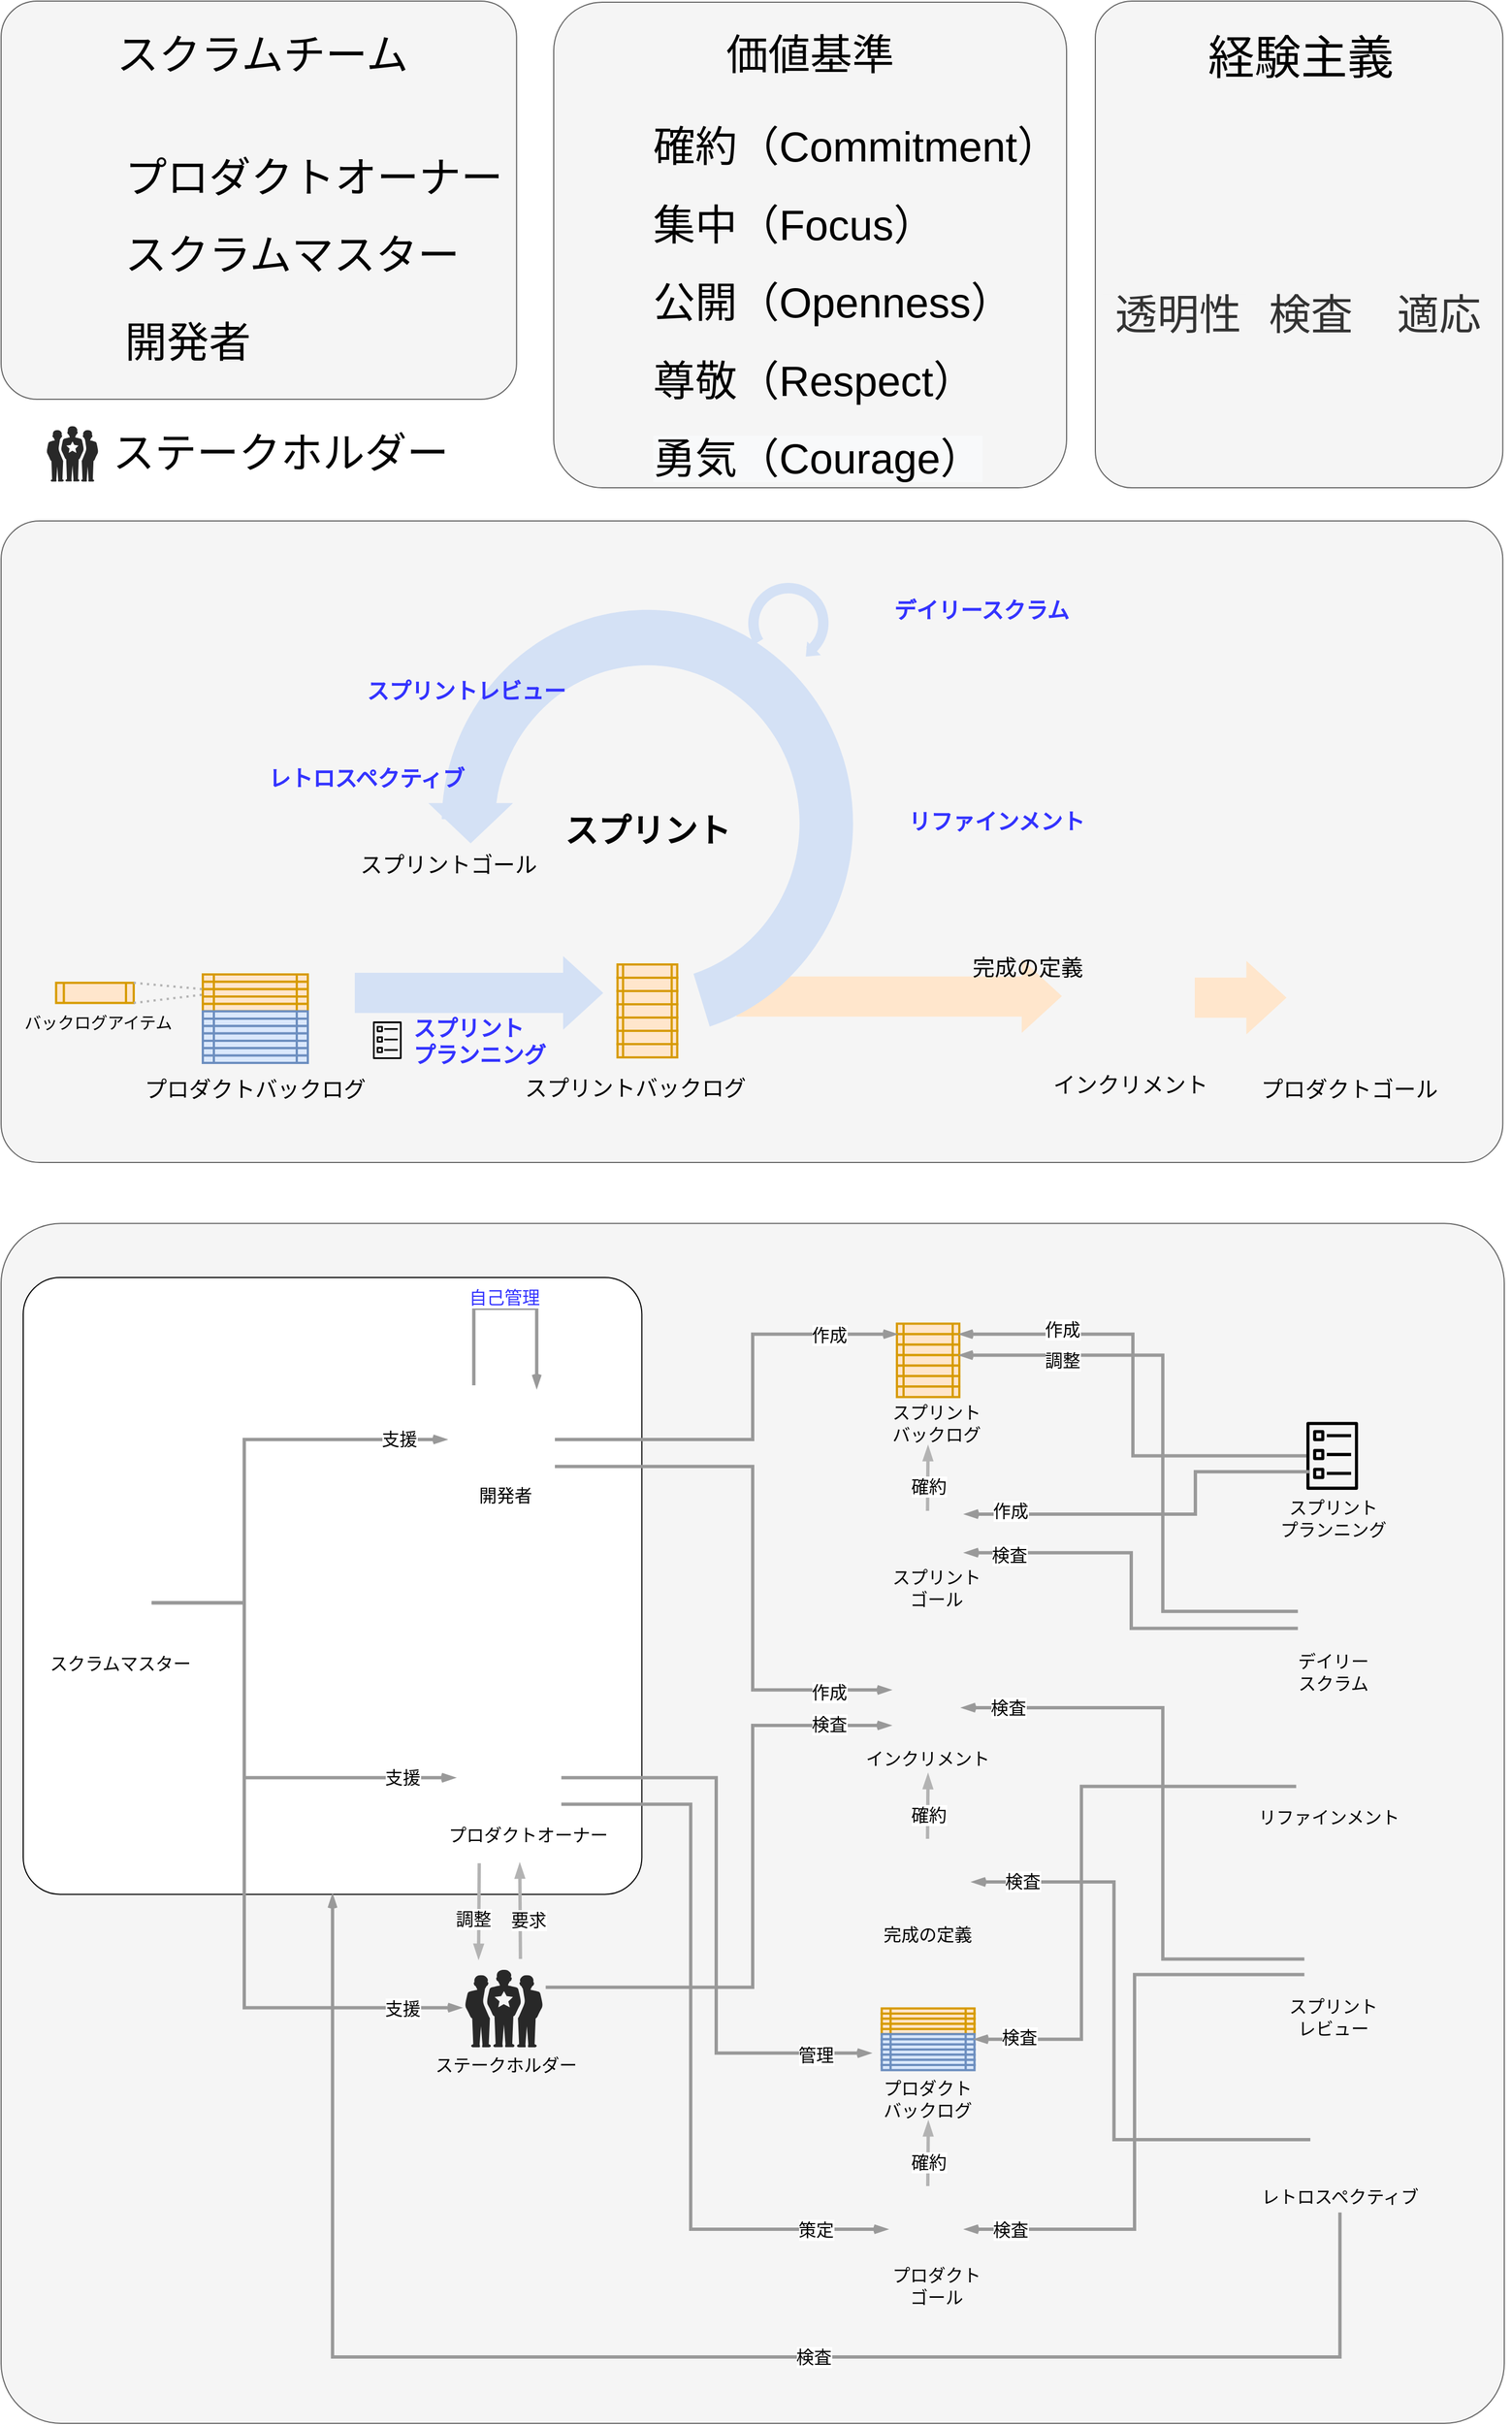 <mxfile version="16.4.6" type="github">
  <diagram id="l5yPn3hah49Tnp3qG6Of" name="Page-1">
    <mxGraphModel dx="3842" dy="1893" grid="1" gridSize="10" guides="1" tooltips="1" connect="1" arrows="1" fold="1" page="1" pageScale="1" pageWidth="827" pageHeight="1169" math="0" shadow="0">
      <root>
        <mxCell id="0" />
        <mxCell id="1" parent="0" />
        <mxCell id="fy_7oQ5kGbugc_k7SVkI-331" value="" style="rounded=1;whiteSpace=wrap;html=1;dashed=0;labelBackgroundColor=none;pointerEvents=1;fontFamily=Helvetica;fontSize=16;fontColor=#333333;strokeColor=#666666;strokeWidth=1;fillColor=#f5f5f5;arcSize=5;" vertex="1" parent="1">
          <mxGeometry x="-1560" y="1765.14" width="1360" height="1084.86" as="geometry" />
        </mxCell>
        <mxCell id="fy_7oQ5kGbugc_k7SVkI-194" value="" style="rounded=1;whiteSpace=wrap;html=1;dashed=0;pointerEvents=1;fontFamily=Helvetica;fontSize=30;strokeColor=#666666;strokeWidth=1;fillColor=#f5f5f5;fontColor=#333333;arcSize=6;" vertex="1" parent="1">
          <mxGeometry x="-1560" y="1130" width="1358.67" height="580" as="geometry" />
        </mxCell>
        <mxCell id="fy_7oQ5kGbugc_k7SVkI-140" value="" style="rounded=0;whiteSpace=wrap;html=1;dashed=0;pointerEvents=1;fontFamily=Helvetica;fontSize=20;strokeColor=none;strokeWidth=6;fillColor=#ffe6cc;" vertex="1" parent="1">
          <mxGeometry x="-894.83" y="1541.84" width="264.83" height="36.33" as="geometry" />
        </mxCell>
        <mxCell id="fy_7oQ5kGbugc_k7SVkI-96" value="" style="verticalLabelPosition=bottom;verticalAlign=top;html=1;shape=mxgraph.basic.partConcEllipse;startAngle=0.753;endAngle=0.451;arcWidth=0.26;dashed=0;pointerEvents=1;fontFamily=Helvetica;fontSize=20;fontColor=#000000;strokeColor=none;strokeWidth=6;fillColor=#D4E1F5;" vertex="1" parent="1">
          <mxGeometry x="-1161.33" y="1210.37" width="372.11" height="385.86" as="geometry" />
        </mxCell>
        <mxCell id="fy_7oQ5kGbugc_k7SVkI-36" value="" style="verticalLabelPosition=bottom;sketch=0;html=1;fillColor=#282828;strokeColor=none;verticalAlign=top;pointerEvents=1;align=center;shape=mxgraph.cisco_safe.people_places_things_icons.icon1;fontSize=20;fontColor=#000000;" vertex="1" parent="1">
          <mxGeometry x="-1518.68" y="1044.35" width="46.5" height="50" as="geometry" />
        </mxCell>
        <mxCell id="fy_7oQ5kGbugc_k7SVkI-69" value="&lt;font face=&quot;helvetica&quot;&gt;プロダクトバックログ&lt;/font&gt;" style="text;whiteSpace=wrap;html=1;fontSize=20;align=center;" vertex="1" parent="1">
          <mxGeometry x="-1440" y="1625" width="220" height="40" as="geometry" />
        </mxCell>
        <mxCell id="fy_7oQ5kGbugc_k7SVkI-75" value="" style="shape=image;html=1;verticalAlign=top;verticalLabelPosition=bottom;labelBackgroundColor=#ffffff;imageAspect=0;aspect=fixed;image=https://cdn2.iconfinder.com/data/icons/font-awesome/1792/flag-checkered-128.png;dashed=0;pointerEvents=1;fontFamily=Helvetica;fontSize=20;fontColor=#000000;strokeColor=#000000;strokeWidth=2;fillColor=#FFCC99;" vertex="1" parent="1">
          <mxGeometry x="-384.98" y="1523.39" width="83.3" height="83.3" as="geometry" />
        </mxCell>
        <mxCell id="fy_7oQ5kGbugc_k7SVkI-77" value="&lt;font face=&quot;helvetica&quot;&gt;プロダクトゴール&lt;/font&gt;" style="text;whiteSpace=wrap;html=1;fontSize=20;align=center;" vertex="1" parent="1">
          <mxGeometry x="-450.33" y="1625" width="220" height="40" as="geometry" />
        </mxCell>
        <mxCell id="fy_7oQ5kGbugc_k7SVkI-78" value="" style="shape=image;html=1;verticalAlign=top;verticalLabelPosition=bottom;labelBackgroundColor=#ffffff;imageAspect=0;aspect=fixed;image=https://cdn4.iconfinder.com/data/icons/free-color-christmas-icons/24/Present_Box_1-128.png;dashed=0;pointerEvents=1;fontFamily=Helvetica;fontSize=20;fontColor=#000000;strokeColor=#000000;strokeWidth=2;fillColor=#FFCC99;" vertex="1" parent="1">
          <mxGeometry x="-578.08" y="1523" width="80" height="80" as="geometry" />
        </mxCell>
        <mxCell id="fy_7oQ5kGbugc_k7SVkI-79" value="&lt;font face=&quot;helvetica&quot;&gt;インクリメント&lt;/font&gt;" style="text;whiteSpace=wrap;html=1;fontSize=20;align=center;" vertex="1" parent="1">
          <mxGeometry x="-648.08" y="1620.53" width="220" height="40" as="geometry" />
        </mxCell>
        <mxCell id="fy_7oQ5kGbugc_k7SVkI-115" value="" style="shape=image;html=1;verticalAlign=top;verticalLabelPosition=bottom;labelBackgroundColor=#ffffff;imageAspect=0;aspect=fixed;image=https://cdn4.iconfinder.com/data/icons/ionicons/512/icon-eye-128.png;dashed=0;pointerEvents=1;fontFamily=Helvetica;fontSize=20;fontColor=#000000;strokeColor=#000000;strokeWidth=6;fillColor=#000000;" vertex="1" parent="1">
          <mxGeometry x="-1356.52" y="1345.49" width="36.34" height="36.34" as="geometry" />
        </mxCell>
        <mxCell id="fy_7oQ5kGbugc_k7SVkI-103" value="&lt;font face=&quot;helvetica&quot;&gt;リファインメント&lt;/font&gt;" style="text;whiteSpace=wrap;html=1;fontSize=20;align=left;fontColor=#3333FF;fontStyle=1" vertex="1" parent="1">
          <mxGeometry x="-741.33" y="1383.3" width="165" height="40" as="geometry" />
        </mxCell>
        <mxCell id="fy_7oQ5kGbugc_k7SVkI-112" value="" style="shape=image;html=1;verticalAlign=top;verticalLabelPosition=bottom;labelBackgroundColor=#ffffff;imageAspect=0;aspect=fixed;image=https://cdn3.iconfinder.com/data/icons/marketing-outline-13/64/Review-128.png;dashed=0;pointerEvents=1;fontFamily=Helvetica;fontSize=20;fontColor=#000000;strokeColor=#000000;strokeWidth=6;fillColor=#000000;" vertex="1" parent="1">
          <mxGeometry x="-1271.33" y="1265" width="40" height="40" as="geometry" />
        </mxCell>
        <mxCell id="fy_7oQ5kGbugc_k7SVkI-136" value="" style="group" vertex="1" connectable="0" parent="1">
          <mxGeometry x="-1377.5" y="1540" width="95" height="80" as="geometry" />
        </mxCell>
        <mxCell id="fy_7oQ5kGbugc_k7SVkI-57" value="" style="shape=process;whiteSpace=wrap;html=1;backgroundOutline=1;dashed=0;pointerEvents=1;fontFamily=Helvetica;fontSize=20;strokeColor=#d79b00;strokeWidth=2;fillColor=#ffe6cc;" vertex="1" parent="fy_7oQ5kGbugc_k7SVkI-136">
          <mxGeometry width="95" height="6.667" as="geometry" />
        </mxCell>
        <mxCell id="fy_7oQ5kGbugc_k7SVkI-58" value="" style="shape=process;whiteSpace=wrap;html=1;backgroundOutline=1;dashed=0;pointerEvents=1;fontFamily=Helvetica;fontSize=20;strokeColor=#d79b00;strokeWidth=2;fillColor=#ffe6cc;" vertex="1" parent="fy_7oQ5kGbugc_k7SVkI-136">
          <mxGeometry y="6.667" width="95" height="6.667" as="geometry" />
        </mxCell>
        <mxCell id="fy_7oQ5kGbugc_k7SVkI-59" value="" style="shape=process;whiteSpace=wrap;html=1;backgroundOutline=1;dashed=0;pointerEvents=1;fontFamily=Helvetica;fontSize=20;strokeColor=#d79b00;strokeWidth=2;fillColor=#ffe6cc;" vertex="1" parent="fy_7oQ5kGbugc_k7SVkI-136">
          <mxGeometry y="13.333" width="95" height="6.667" as="geometry" />
        </mxCell>
        <mxCell id="fy_7oQ5kGbugc_k7SVkI-60" value="" style="shape=process;whiteSpace=wrap;html=1;backgroundOutline=1;dashed=0;pointerEvents=1;fontFamily=Helvetica;fontSize=20;strokeColor=#d79b00;strokeWidth=2;fillColor=#ffe6cc;" vertex="1" parent="fy_7oQ5kGbugc_k7SVkI-136">
          <mxGeometry y="20" width="95" height="6.667" as="geometry" />
        </mxCell>
        <mxCell id="fy_7oQ5kGbugc_k7SVkI-61" value="" style="shape=process;whiteSpace=wrap;html=1;backgroundOutline=1;dashed=0;pointerEvents=1;fontFamily=Helvetica;fontSize=20;strokeColor=#d79b00;strokeWidth=2;fillColor=#ffe6cc;" vertex="1" parent="fy_7oQ5kGbugc_k7SVkI-136">
          <mxGeometry y="26.667" width="95" height="6.667" as="geometry" />
        </mxCell>
        <mxCell id="fy_7oQ5kGbugc_k7SVkI-62" value="" style="shape=process;whiteSpace=wrap;html=1;backgroundOutline=1;dashed=0;pointerEvents=1;fontFamily=Helvetica;fontSize=20;strokeColor=#6c8ebf;strokeWidth=2;fillColor=#dae8fc;" vertex="1" parent="fy_7oQ5kGbugc_k7SVkI-136">
          <mxGeometry y="33.333" width="95" height="6.667" as="geometry" />
        </mxCell>
        <mxCell id="fy_7oQ5kGbugc_k7SVkI-63" value="" style="shape=process;whiteSpace=wrap;html=1;backgroundOutline=1;dashed=0;pointerEvents=1;fontFamily=Helvetica;fontSize=20;strokeColor=#6c8ebf;strokeWidth=2;fillColor=#dae8fc;" vertex="1" parent="fy_7oQ5kGbugc_k7SVkI-136">
          <mxGeometry y="40" width="95" height="6.667" as="geometry" />
        </mxCell>
        <mxCell id="fy_7oQ5kGbugc_k7SVkI-64" value="" style="shape=process;whiteSpace=wrap;html=1;backgroundOutline=1;dashed=0;pointerEvents=1;fontFamily=Helvetica;fontSize=20;strokeColor=#6c8ebf;strokeWidth=2;fillColor=#dae8fc;" vertex="1" parent="fy_7oQ5kGbugc_k7SVkI-136">
          <mxGeometry y="46.667" width="95" height="6.667" as="geometry" />
        </mxCell>
        <mxCell id="fy_7oQ5kGbugc_k7SVkI-65" value="" style="shape=process;whiteSpace=wrap;html=1;backgroundOutline=1;dashed=0;pointerEvents=1;fontFamily=Helvetica;fontSize=20;strokeColor=#6c8ebf;strokeWidth=2;fillColor=#dae8fc;" vertex="1" parent="fy_7oQ5kGbugc_k7SVkI-136">
          <mxGeometry y="53.333" width="95" height="6.667" as="geometry" />
        </mxCell>
        <mxCell id="fy_7oQ5kGbugc_k7SVkI-66" value="" style="shape=process;whiteSpace=wrap;html=1;backgroundOutline=1;dashed=0;pointerEvents=1;fontFamily=Helvetica;fontSize=20;strokeColor=#6c8ebf;strokeWidth=2;fillColor=#dae8fc;" vertex="1" parent="fy_7oQ5kGbugc_k7SVkI-136">
          <mxGeometry y="60" width="95" height="6.667" as="geometry" />
        </mxCell>
        <mxCell id="fy_7oQ5kGbugc_k7SVkI-67" value="" style="shape=process;whiteSpace=wrap;html=1;backgroundOutline=1;dashed=0;pointerEvents=1;fontFamily=Helvetica;fontSize=20;strokeColor=#6c8ebf;strokeWidth=2;fillColor=#dae8fc;" vertex="1" parent="fy_7oQ5kGbugc_k7SVkI-136">
          <mxGeometry y="66.667" width="95" height="6.667" as="geometry" />
        </mxCell>
        <mxCell id="fy_7oQ5kGbugc_k7SVkI-68" value="" style="shape=process;whiteSpace=wrap;html=1;backgroundOutline=1;dashed=0;pointerEvents=1;fontFamily=Helvetica;fontSize=20;strokeColor=#6c8ebf;strokeWidth=2;fillColor=#dae8fc;" vertex="1" parent="fy_7oQ5kGbugc_k7SVkI-136">
          <mxGeometry y="73.333" width="95" height="6.667" as="geometry" />
        </mxCell>
        <mxCell id="fy_7oQ5kGbugc_k7SVkI-107" value="" style="triangle;whiteSpace=wrap;html=1;dashed=0;pointerEvents=1;fontFamily=Helvetica;fontSize=20;fontColor=#000000;strokeColor=none;strokeWidth=6;fillColor=#D4E1F5;rotation=135;" vertex="1" parent="1">
          <mxGeometry x="-833.48" y="1240.105" width="10.512" height="17.56" as="geometry" />
        </mxCell>
        <mxCell id="fy_7oQ5kGbugc_k7SVkI-105" value="" style="triangle;whiteSpace=wrap;html=1;dashed=0;pointerEvents=1;fontFamily=Helvetica;fontSize=20;fontColor=#000000;strokeColor=none;strokeWidth=6;fillColor=#D4E1F5;rotation=90;" vertex="1" parent="1">
          <mxGeometry x="-1153.33" y="1365" width="36.33" height="76.61" as="geometry" />
        </mxCell>
        <mxCell id="fy_7oQ5kGbugc_k7SVkI-106" value="" style="verticalLabelPosition=bottom;verticalAlign=top;html=1;shape=mxgraph.basic.partConcEllipse;startAngle=0.661;endAngle=0.398;arcWidth=0.26;dashed=0;pointerEvents=1;fontFamily=Helvetica;fontSize=20;fontColor=#000000;strokeColor=none;strokeWidth=6;fillColor=#D4E1F5;" vertex="1" parent="1">
          <mxGeometry x="-883.991" y="1186" width="72.661" height="72.661" as="geometry" />
        </mxCell>
        <mxCell id="fy_7oQ5kGbugc_k7SVkI-117" value="&lt;div style=&quot;font-size: 30px;&quot;&gt;&lt;span style=&quot;font-family: helvetica; font-size: 30px;&quot;&gt;スプリント&lt;/span&gt;&lt;/div&gt;" style="text;whiteSpace=wrap;html=1;fontSize=30;align=center;fontStyle=1" vertex="1" parent="1">
          <mxGeometry x="-1095.27" y="1385.51" width="240" height="40" as="geometry" />
        </mxCell>
        <mxCell id="fy_7oQ5kGbugc_k7SVkI-108" value="&lt;font face=&quot;helvetica&quot;&gt;スプリントレビュー&lt;/font&gt;" style="text;whiteSpace=wrap;html=1;fontSize=20;align=left;fontColor=#3333FF;fontStyle=1" vertex="1" parent="1">
          <mxGeometry x="-1231.33" y="1265" width="195.18" height="40" as="geometry" />
        </mxCell>
        <mxCell id="fy_7oQ5kGbugc_k7SVkI-110" value="" style="shape=image;html=1;verticalAlign=top;verticalLabelPosition=bottom;labelBackgroundColor=#ffffff;imageAspect=0;aspect=fixed;image=https://cdn3.iconfinder.com/data/icons/weather-free-2/32/Weather_Free_Outline_sunrise-weather-morning-128.png;dashed=0;pointerEvents=1;fontFamily=Helvetica;fontSize=20;fontColor=#000000;strokeColor=#000000;strokeWidth=6;fillColor=#000000;" vertex="1" parent="1">
          <mxGeometry x="-805.33" y="1190" width="44" height="44" as="geometry" />
        </mxCell>
        <mxCell id="fy_7oQ5kGbugc_k7SVkI-100" value="" style="rounded=0;whiteSpace=wrap;html=1;dashed=0;pointerEvents=1;fontFamily=Helvetica;fontSize=20;fontColor=#000000;strokeColor=none;strokeWidth=6;fillColor=#D4E1F5;" vertex="1" parent="1">
          <mxGeometry x="-1240" y="1538.53" width="188.67" height="36.33" as="geometry" />
        </mxCell>
        <mxCell id="fy_7oQ5kGbugc_k7SVkI-101" value="" style="triangle;whiteSpace=wrap;html=1;dashed=0;pointerEvents=1;fontFamily=Helvetica;fontSize=20;fontColor=#000000;strokeColor=none;strokeWidth=6;fillColor=#D4E1F5;" vertex="1" parent="1">
          <mxGeometry x="-1051.509" y="1523.394" width="36.33" height="66.606" as="geometry" />
        </mxCell>
        <mxCell id="fy_7oQ5kGbugc_k7SVkI-102" value="" style="sketch=0;outlineConnect=0;fontColor=#232F3E;gradientColor=none;fillColor=#000000;strokeColor=none;dashed=0;verticalLabelPosition=bottom;verticalAlign=top;align=center;html=1;fontSize=12;fontStyle=0;aspect=fixed;pointerEvents=1;shape=mxgraph.aws4.ecs_task;fontFamily=Helvetica;" vertex="1" parent="1">
          <mxGeometry x="-1223.71" y="1582.53" width="26.21" height="34" as="geometry" />
        </mxCell>
        <mxCell id="fy_7oQ5kGbugc_k7SVkI-83" value="&lt;font face=&quot;helvetica&quot;&gt;スプリント&lt;br&gt;プランニング&lt;/font&gt;" style="text;whiteSpace=wrap;html=1;fontSize=20;align=left;fontColor=#3333FF;fontStyle=1" vertex="1" parent="1">
          <mxGeometry x="-1189.12" y="1569.86" width="135.12" height="40" as="geometry" />
        </mxCell>
        <mxCell id="fy_7oQ5kGbugc_k7SVkI-116" value="&lt;font face=&quot;helvetica&quot;&gt;レトロスペクティブ&lt;/font&gt;" style="text;whiteSpace=wrap;html=1;fontSize=20;align=left;fontColor=#3333FF;fontStyle=1" vertex="1" parent="1">
          <mxGeometry x="-1320.18" y="1343.66" width="305" height="40" as="geometry" />
        </mxCell>
        <mxCell id="fy_7oQ5kGbugc_k7SVkI-70" value="&lt;font face=&quot;helvetica&quot;&gt;スプリントバックログ&lt;/font&gt;" style="text;whiteSpace=wrap;html=1;fontSize=20;align=center;" vertex="1" parent="1">
          <mxGeometry x="-1096.33" y="1623.53" width="220" height="40" as="geometry" />
        </mxCell>
        <mxCell id="fy_7oQ5kGbugc_k7SVkI-104" value="" style="shape=image;html=1;verticalAlign=top;verticalLabelPosition=bottom;labelBackgroundColor=#ffffff;imageAspect=0;aspect=fixed;image=https://cdn1.iconfinder.com/data/icons/uiux-001-solid/32/Settings-128.png;dashed=0;pointerEvents=1;fontFamily=Helvetica;fontSize=20;fontColor=#000000;strokeColor=#000000;strokeWidth=6;fillColor=#000000;" vertex="1" parent="1">
          <mxGeometry x="-781.33" y="1383.3" width="40" height="40" as="geometry" />
        </mxCell>
        <mxCell id="fy_7oQ5kGbugc_k7SVkI-141" value="" style="triangle;whiteSpace=wrap;html=1;dashed=0;pointerEvents=1;fontFamily=Helvetica;fontSize=20;strokeColor=none;strokeWidth=6;fillColor=#ffe6cc;" vertex="1" parent="1">
          <mxGeometry x="-636.579" y="1526.304" width="36.33" height="66.606" as="geometry" />
        </mxCell>
        <mxCell id="fy_7oQ5kGbugc_k7SVkI-142" value="" style="shape=image;html=1;verticalAlign=top;verticalLabelPosition=bottom;labelBackgroundColor=#ffffff;imageAspect=0;aspect=fixed;image=https://cdn2.iconfinder.com/data/icons/font-awesome/1792/flag-o-128.png;dashed=0;pointerEvents=1;fontFamily=Helvetica;fontSize=30;fontColor=#3333FF;strokeColor=default;strokeWidth=1;fillColor=#FFB570;gradientColor=none;" vertex="1" parent="1">
          <mxGeometry x="-1281.33" y="1425.51" width="36.16" height="36.16" as="geometry" />
        </mxCell>
        <mxCell id="fy_7oQ5kGbugc_k7SVkI-143" value="&lt;font face=&quot;helvetica&quot;&gt;スプリントゴール&lt;/font&gt;" style="text;whiteSpace=wrap;html=1;fontSize=20;align=center;" vertex="1" parent="1">
          <mxGeometry x="-1265.18" y="1421.67" width="220" height="40" as="geometry" />
        </mxCell>
        <mxCell id="fy_7oQ5kGbugc_k7SVkI-50" value="" style="shape=process;whiteSpace=wrap;html=1;backgroundOutline=1;dashed=0;pointerEvents=1;fontFamily=Helvetica;fontSize=20;strokeColor=#d79b00;strokeWidth=2;fillColor=#ffe6cc;" vertex="1" parent="1">
          <mxGeometry x="-1002.28" y="1531" width="54.01" height="12" as="geometry" />
        </mxCell>
        <mxCell id="fy_7oQ5kGbugc_k7SVkI-51" value="" style="shape=process;whiteSpace=wrap;html=1;backgroundOutline=1;dashed=0;pointerEvents=1;fontFamily=Helvetica;fontSize=20;strokeColor=#d79b00;strokeWidth=2;fillColor=#ffe6cc;" vertex="1" parent="1">
          <mxGeometry x="-1002.28" y="1543" width="54.01" height="12" as="geometry" />
        </mxCell>
        <mxCell id="fy_7oQ5kGbugc_k7SVkI-52" value="" style="shape=process;whiteSpace=wrap;html=1;backgroundOutline=1;dashed=0;pointerEvents=1;fontFamily=Helvetica;fontSize=20;strokeColor=#d79b00;strokeWidth=2;fillColor=#ffe6cc;" vertex="1" parent="1">
          <mxGeometry x="-1002.28" y="1555" width="54.01" height="12" as="geometry" />
        </mxCell>
        <mxCell id="fy_7oQ5kGbugc_k7SVkI-53" value="" style="shape=process;whiteSpace=wrap;html=1;backgroundOutline=1;dashed=0;pointerEvents=1;fontFamily=Helvetica;fontSize=20;strokeColor=#d79b00;strokeWidth=2;fillColor=#ffe6cc;" vertex="1" parent="1">
          <mxGeometry x="-1002.28" y="1567" width="54.01" height="12" as="geometry" />
        </mxCell>
        <mxCell id="fy_7oQ5kGbugc_k7SVkI-56" value="" style="shape=process;whiteSpace=wrap;html=1;backgroundOutline=1;dashed=0;pointerEvents=1;fontFamily=Helvetica;fontSize=20;strokeColor=#d79b00;strokeWidth=2;fillColor=#ffe6cc;" vertex="1" parent="1">
          <mxGeometry x="-1002.28" y="1579" width="54.01" height="12" as="geometry" />
        </mxCell>
        <mxCell id="fy_7oQ5kGbugc_k7SVkI-144" value="" style="shape=process;whiteSpace=wrap;html=1;backgroundOutline=1;dashed=0;pointerEvents=1;fontFamily=Helvetica;fontSize=20;strokeColor=#d79b00;strokeWidth=2;fillColor=#ffe6cc;" vertex="1" parent="1">
          <mxGeometry x="-1002.28" y="1591" width="54.01" height="12" as="geometry" />
        </mxCell>
        <mxCell id="fy_7oQ5kGbugc_k7SVkI-145" value="" style="shape=process;whiteSpace=wrap;html=1;backgroundOutline=1;dashed=0;pointerEvents=1;fontFamily=Helvetica;fontSize=20;strokeColor=#d79b00;strokeWidth=2;fillColor=#ffe6cc;" vertex="1" parent="1">
          <mxGeometry x="-1002.28" y="1603" width="54.01" height="12" as="geometry" />
        </mxCell>
        <mxCell id="fy_7oQ5kGbugc_k7SVkI-113" value="&lt;font face=&quot;helvetica&quot;&gt;デイリースクラム&lt;/font&gt;" style="text;whiteSpace=wrap;html=1;fontSize=20;align=left;fontColor=#3333FF;fontStyle=1" vertex="1" parent="1">
          <mxGeometry x="-754.274" y="1192" width="190.884" height="40" as="geometry" />
        </mxCell>
        <mxCell id="fy_7oQ5kGbugc_k7SVkI-147" value="" style="rounded=0;whiteSpace=wrap;html=1;dashed=0;pointerEvents=1;fontFamily=Helvetica;fontSize=20;strokeColor=none;strokeWidth=6;fillColor=#ffe6cc;" vertex="1" parent="1">
          <mxGeometry x="-480" y="1542.84" width="49.67" height="36.33" as="geometry" />
        </mxCell>
        <mxCell id="fy_7oQ5kGbugc_k7SVkI-148" value="" style="triangle;whiteSpace=wrap;html=1;dashed=0;pointerEvents=1;fontFamily=Helvetica;fontSize=20;strokeColor=none;strokeWidth=6;fillColor=#ffe6cc;" vertex="1" parent="1">
          <mxGeometry x="-433.329" y="1527.694" width="36.33" height="66.606" as="geometry" />
        </mxCell>
        <mxCell id="fy_7oQ5kGbugc_k7SVkI-162" value="" style="shape=process;whiteSpace=wrap;html=1;backgroundOutline=1;dashed=0;pointerEvents=1;fontFamily=Helvetica;fontSize=20;strokeColor=#d79b00;strokeWidth=2;fillColor=#ffe6cc;" vertex="1" parent="1">
          <mxGeometry x="-1510.23" y="1547.62" width="70.23" height="18.16" as="geometry" />
        </mxCell>
        <mxCell id="fy_7oQ5kGbugc_k7SVkI-163" value="&lt;font face=&quot;helvetica&quot; style=&quot;font-size: 15px;&quot;&gt;バックログアイテム&lt;/font&gt;" style="text;whiteSpace=wrap;html=1;fontSize=15;align=center;verticalAlign=middle;" vertex="1" parent="1">
          <mxGeometry x="-1552.12" y="1571.99" width="160" height="22.31" as="geometry" />
        </mxCell>
        <mxCell id="fy_7oQ5kGbugc_k7SVkI-164" value="&lt;font face=&quot;helvetica&quot;&gt;完成の定義&lt;/font&gt;" style="text;whiteSpace=wrap;html=1;fontSize=20;align=center;" vertex="1" parent="1">
          <mxGeometry x="-741.33" y="1515" width="220" height="40" as="geometry" />
        </mxCell>
        <mxCell id="fy_7oQ5kGbugc_k7SVkI-197" value="" style="rounded=1;whiteSpace=wrap;html=1;dashed=0;pointerEvents=1;fontFamily=Helvetica;fontSize=38;strokeColor=#666666;strokeWidth=1;fillColor=#f5f5f5;fontColor=#333333;flipV=0;arcSize=9;" vertex="1" parent="1">
          <mxGeometry x="-570" y="660" width="368.67" height="440" as="geometry" />
        </mxCell>
        <mxCell id="fy_7oQ5kGbugc_k7SVkI-1" value="" style="shape=image;html=1;verticalAlign=top;verticalLabelPosition=bottom;labelBackgroundColor=#ffffff;imageAspect=0;aspect=fixed;image=https://cdn1.iconfinder.com/data/icons/2-building-line-filled/614/Column-128.png;fontSize=38;flipV=0;flipH=1;" vertex="1" parent="1">
          <mxGeometry x="-577.151" y="771.22" width="146.861" height="146.861" as="geometry" />
        </mxCell>
        <mxCell id="fy_7oQ5kGbugc_k7SVkI-2" value="" style="shape=image;html=1;verticalAlign=top;verticalLabelPosition=bottom;labelBackgroundColor=#ffffff;imageAspect=0;aspect=fixed;image=https://cdn1.iconfinder.com/data/icons/2-building-line-filled/614/Column-128.png;fontSize=38;flipV=0;flipH=1;" vertex="1" parent="1">
          <mxGeometry x="-457.53" y="771.44" width="146.861" height="146.861" as="geometry" />
        </mxCell>
        <mxCell id="fy_7oQ5kGbugc_k7SVkI-3" value="" style="shape=image;html=1;verticalAlign=top;verticalLabelPosition=bottom;labelBackgroundColor=#ffffff;imageAspect=0;aspect=fixed;image=https://cdn1.iconfinder.com/data/icons/2-building-line-filled/614/Column-128.png;fontSize=38;flipV=0;flipH=1;" vertex="1" parent="1">
          <mxGeometry x="-341.031" y="771.202" width="146.861" height="146.861" as="geometry" />
        </mxCell>
        <mxCell id="fy_7oQ5kGbugc_k7SVkI-4" value="透明性" style="text;whiteSpace=wrap;html=1;align=center;fontSize=38;verticalAlign=middle;fillColor=#f5f5f5;fontColor=#333333;strokeColor=none;" vertex="1" parent="1">
          <mxGeometry x="-563.9" y="925.08" width="138.41" height="38.31" as="geometry" />
        </mxCell>
        <mxCell id="fy_7oQ5kGbugc_k7SVkI-5" value="検査" style="text;whiteSpace=wrap;html=1;align=center;fontSize=38;verticalAlign=middle;fillColor=#f5f5f5;fontColor=#333333;strokeColor=none;" vertex="1" parent="1">
          <mxGeometry x="-433.87" y="925.3" width="117.61" height="38.09" as="geometry" />
        </mxCell>
        <mxCell id="fy_7oQ5kGbugc_k7SVkI-6" value="適応" style="text;whiteSpace=wrap;html=1;align=center;fontSize=38;verticalAlign=middle;fillColor=#f5f5f5;fontColor=#333333;strokeColor=none;" vertex="1" parent="1">
          <mxGeometry x="-309.72" y="925.3" width="102.3" height="38.09" as="geometry" />
        </mxCell>
        <mxCell id="fy_7oQ5kGbugc_k7SVkI-196" value="" style="rounded=1;whiteSpace=wrap;html=1;dashed=0;pointerEvents=1;fontFamily=Helvetica;fontSize=38;strokeColor=#666666;strokeWidth=1;fillColor=#f5f5f5;fontColor=#333333;flipV=0;arcSize=10;" vertex="1" parent="1">
          <mxGeometry x="-1060" y="660.96" width="464.02" height="439.04" as="geometry" />
        </mxCell>
        <mxCell id="fy_7oQ5kGbugc_k7SVkI-195" value="" style="rounded=1;whiteSpace=wrap;html=1;dashed=0;pointerEvents=1;fontFamily=Helvetica;fontSize=38;strokeColor=#666666;strokeWidth=1;fillColor=#f5f5f5;fontColor=#333333;flipV=0;arcSize=9;" vertex="1" parent="1">
          <mxGeometry x="-1560" y="660" width="466.38" height="360" as="geometry" />
        </mxCell>
        <mxCell id="fy_7oQ5kGbugc_k7SVkI-11" value="&lt;span style=&quot;color: rgb(0, 0, 0); font-family: helvetica; font-size: 38px; font-style: normal; font-weight: 400; letter-spacing: normal; text-align: left; text-indent: 0px; text-transform: none; word-spacing: 0px; display: inline; float: none;&quot;&gt;確約（Commitment）&lt;/span&gt;" style="text;whiteSpace=wrap;html=1;fontSize=38;labelBackgroundColor=none;" vertex="1" parent="1">
          <mxGeometry x="-972.28" y="762.53" width="409.64" height="59.41" as="geometry" />
        </mxCell>
        <mxCell id="fy_7oQ5kGbugc_k7SVkI-12" value="&lt;span style=&quot;color: rgb(0, 0, 0); font-family: helvetica; font-size: 38px; font-style: normal; font-weight: 400; letter-spacing: normal; text-align: left; text-indent: 0px; text-transform: none; word-spacing: 0px; display: inline; float: none;&quot;&gt;集中（Focus）&lt;/span&gt;" style="text;whiteSpace=wrap;html=1;fontSize=38;labelBackgroundColor=none;" vertex="1" parent="1">
          <mxGeometry x="-972.28" y="833.82" width="399.64" height="59.41" as="geometry" />
        </mxCell>
        <mxCell id="fy_7oQ5kGbugc_k7SVkI-13" value="&lt;span style=&quot;color: rgb(0, 0, 0); font-family: helvetica; font-size: 38px; font-style: normal; font-weight: 400; letter-spacing: normal; text-align: left; text-indent: 0px; text-transform: none; word-spacing: 0px; display: inline; float: none;&quot;&gt;公開（Openness）&lt;/span&gt;" style="text;whiteSpace=wrap;html=1;fontSize=38;labelBackgroundColor=none;" vertex="1" parent="1">
          <mxGeometry x="-972.28" y="903.62" width="459.64" height="59.41" as="geometry" />
        </mxCell>
        <mxCell id="fy_7oQ5kGbugc_k7SVkI-14" value="&lt;span style=&quot;color: rgb(0, 0, 0); font-family: helvetica; font-size: 38px; font-style: normal; font-weight: 400; letter-spacing: normal; text-align: left; text-indent: 0px; text-transform: none; word-spacing: 0px; display: inline; float: none;&quot;&gt;尊敬（Respect）&lt;/span&gt;" style="text;whiteSpace=wrap;html=1;fontSize=38;labelBackgroundColor=none;" vertex="1" parent="1">
          <mxGeometry x="-972.28" y="974.91" width="409.64" height="59.41" as="geometry" />
        </mxCell>
        <mxCell id="fy_7oQ5kGbugc_k7SVkI-15" value="&lt;span style=&quot;color: rgb(0, 0, 0); font-family: helvetica; font-size: 38px; font-style: normal; font-weight: 400; letter-spacing: normal; text-align: left; text-indent: 0px; text-transform: none; word-spacing: 0px; background-color: rgb(248, 249, 250); display: inline; float: none;&quot;&gt;勇気（Courage）&lt;/span&gt;" style="text;whiteSpace=wrap;html=1;fontSize=38;" vertex="1" parent="1">
          <mxGeometry x="-972.28" y="1044.71" width="389.64" height="59.41" as="geometry" />
        </mxCell>
        <mxCell id="fy_7oQ5kGbugc_k7SVkI-16" value="価値基準" style="text;whiteSpace=wrap;html=1;align=center;fontSize=38;verticalAlign=bottom;" vertex="1" parent="1">
          <mxGeometry x="-1042.99" y="690" width="430" height="44.55" as="geometry" />
        </mxCell>
        <mxCell id="fy_7oQ5kGbugc_k7SVkI-31" value="" style="shape=image;html=1;verticalAlign=top;verticalLabelPosition=bottom;labelBackgroundColor=#ffffff;imageAspect=0;aspect=fixed;image=https://cdn1.iconfinder.com/data/icons/ionicons-outline-vol-1/512/diamond-outline-128.png;fontSize=38;fontColor=#000000;" vertex="1" parent="1">
          <mxGeometry x="-1018.174" y="769.96" width="34.42" height="34.42" as="geometry" />
        </mxCell>
        <mxCell id="fy_7oQ5kGbugc_k7SVkI-32" value="" style="shape=image;html=1;verticalAlign=top;verticalLabelPosition=bottom;labelBackgroundColor=#ffffff;imageAspect=0;aspect=fixed;image=https://cdn1.iconfinder.com/data/icons/ionicons-outline-vol-1/512/diamond-outline-128.png;fontSize=38;fontColor=#000000;" vertex="1" parent="1">
          <mxGeometry x="-1018.174" y="841.248" width="34.42" height="34.42" as="geometry" />
        </mxCell>
        <mxCell id="fy_7oQ5kGbugc_k7SVkI-33" value="" style="shape=image;html=1;verticalAlign=top;verticalLabelPosition=bottom;labelBackgroundColor=#ffffff;imageAspect=0;aspect=fixed;image=https://cdn1.iconfinder.com/data/icons/ionicons-outline-vol-1/512/diamond-outline-128.png;fontSize=38;fontColor=#000000;" vertex="1" parent="1">
          <mxGeometry x="-1018.174" y="911.05" width="34.42" height="34.42" as="geometry" />
        </mxCell>
        <mxCell id="fy_7oQ5kGbugc_k7SVkI-34" value="" style="shape=image;html=1;verticalAlign=top;verticalLabelPosition=bottom;labelBackgroundColor=#ffffff;imageAspect=0;aspect=fixed;image=https://cdn1.iconfinder.com/data/icons/ionicons-outline-vol-1/512/diamond-outline-128.png;fontSize=38;fontColor=#000000;" vertex="1" parent="1">
          <mxGeometry x="-1018.174" y="982.337" width="34.42" height="34.42" as="geometry" />
        </mxCell>
        <mxCell id="fy_7oQ5kGbugc_k7SVkI-35" value="" style="shape=image;html=1;verticalAlign=top;verticalLabelPosition=bottom;labelBackgroundColor=#ffffff;imageAspect=0;aspect=fixed;image=https://cdn1.iconfinder.com/data/icons/ionicons-outline-vol-1/512/diamond-outline-128.png;fontSize=38;fontColor=#000000;" vertex="1" parent="1">
          <mxGeometry x="-1018.174" y="1052.139" width="34.42" height="34.42" as="geometry" />
        </mxCell>
        <mxCell id="fy_7oQ5kGbugc_k7SVkI-41" value="" style="shape=image;html=1;verticalAlign=top;verticalLabelPosition=bottom;labelBackgroundColor=#ffffff;imageAspect=0;aspect=fixed;image=https://cdn0.iconfinder.com/data/icons/maternity-and-pregnancy-2/512/118_Profile_Abilities_business_employee_job_man_resume_skills-128.png;fontSize=38;fontColor=#000000;fillColor=#000000;" vertex="1" parent="1">
          <mxGeometry x="-1530.232" y="769.198" width="68.841" height="68.841" as="geometry" />
        </mxCell>
        <mxCell id="fy_7oQ5kGbugc_k7SVkI-42" value="" style="shape=image;html=1;verticalAlign=top;verticalLabelPosition=bottom;labelBackgroundColor=#ffffff;imageAspect=0;aspect=fixed;image=https://cdn1.iconfinder.com/data/icons/ios-11-glyphs/30/add_user_male-128.png;fontSize=38;fontColor=#000000;fillColor=#000000;" vertex="1" parent="1">
          <mxGeometry x="-1526.41" y="850.889" width="61.957" height="61.957" as="geometry" />
        </mxCell>
        <mxCell id="fy_7oQ5kGbugc_k7SVkI-43" value="&lt;font face=&quot;helvetica&quot; style=&quot;font-size: 38px;&quot;&gt;プロダクトオーナー&lt;/font&gt;" style="text;whiteSpace=wrap;html=1;fontSize=38;" vertex="1" parent="1">
          <mxGeometry x="-1449.92" y="791.48" width="395.92" height="59.41" as="geometry" />
        </mxCell>
        <mxCell id="fy_7oQ5kGbugc_k7SVkI-44" value="&lt;font face=&quot;helvetica&quot; style=&quot;font-size: 38px;&quot;&gt;スクラムマスター&lt;/font&gt;" style="text;whiteSpace=wrap;html=1;fontSize=38;" vertex="1" parent="1">
          <mxGeometry x="-1449.54" y="861.28" width="355.92" height="59.41" as="geometry" />
        </mxCell>
        <mxCell id="fy_7oQ5kGbugc_k7SVkI-45" value="&lt;font face=&quot;helvetica&quot; style=&quot;font-size: 38px;&quot;&gt;開発者&lt;/font&gt;" style="text;whiteSpace=wrap;html=1;fontSize=38;" vertex="1" parent="1">
          <mxGeometry x="-1449.917" y="939.93" width="252.417" height="59.406" as="geometry" />
        </mxCell>
        <mxCell id="fy_7oQ5kGbugc_k7SVkI-47" value="" style="shape=image;html=1;verticalAlign=top;verticalLabelPosition=bottom;labelBackgroundColor=#ffffff;imageAspect=0;aspect=fixed;image=https://cdn0.iconfinder.com/data/icons/web-development-and-studio/512/68_work_Efficiency_gear_human_personal_profile_user-128.png;dashed=0;pointerEvents=1;fontFamily=Helvetica;fontSize=38;fontColor=#000000;strokeColor=#ffffff;strokeWidth=2;fillColor=#000000;" vertex="1" parent="1">
          <mxGeometry x="-1530.232" y="925.079" width="68.841" height="68.841" as="geometry" />
        </mxCell>
        <mxCell id="fy_7oQ5kGbugc_k7SVkI-48" value="スクラムチーム" style="text;whiteSpace=wrap;html=1;align=center;fontSize=38;verticalAlign=bottom;" vertex="1" parent="1">
          <mxGeometry x="-1502.12" y="689.992" width="356.825" height="44.554" as="geometry" />
        </mxCell>
        <mxCell id="fy_7oQ5kGbugc_k7SVkI-296" value="" style="shape=image;html=1;verticalAlign=top;verticalLabelPosition=bottom;labelBackgroundColor=#ffffff;imageAspect=0;aspect=fixed;image=https://cdn3.iconfinder.com/data/icons/galaxy-open-line-gradient-i/200/memo-128.png;dashed=0;pointerEvents=1;fontFamily=Helvetica;fontSize=13;fontColor=#000000;strokeColor=default;strokeWidth=1;fillColor=#FFB570;gradientColor=none;" vertex="1" parent="1">
          <mxGeometry x="-648.41" y="1466.3" width="60" height="60" as="geometry" />
        </mxCell>
        <mxCell id="fy_7oQ5kGbugc_k7SVkI-297" value="&lt;font face=&quot;helvetica&quot;&gt;ステークホルダー&lt;/font&gt;" style="text;whiteSpace=wrap;html=1;fontSize=38;" vertex="1" parent="1">
          <mxGeometry x="-1461.39" y="1039.64" width="355.92" height="59.41" as="geometry" />
        </mxCell>
        <mxCell id="fy_7oQ5kGbugc_k7SVkI-166" value="&lt;font face=&quot;helvetica&quot; style=&quot;font-size: 42px;&quot;&gt;経験主義&lt;/font&gt;" style="text;whiteSpace=wrap;html=1;fontSize=42;align=center;" vertex="1" parent="1">
          <mxGeometry x="-494.1" y="679.63" width="220" height="54.92" as="geometry" />
        </mxCell>
        <mxCell id="fy_7oQ5kGbugc_k7SVkI-301" value="" style="endArrow=none;dashed=1;html=1;dashPattern=1 2;strokeWidth=2;rounded=0;fontFamily=Helvetica;fontSize=15;fontColor=#000000;fillColor=#FFCC99;entryX=0;entryY=0;entryDx=0;entryDy=0;exitX=1;exitY=0;exitDx=0;exitDy=0;strokeColor=#B3B3B3;" edge="1" parent="1" source="fy_7oQ5kGbugc_k7SVkI-162" target="fy_7oQ5kGbugc_k7SVkI-59">
          <mxGeometry width="50" height="50" relative="1" as="geometry">
            <mxPoint x="-1470" y="1570" as="sourcePoint" />
            <mxPoint x="-1420" y="1520" as="targetPoint" />
          </mxGeometry>
        </mxCell>
        <mxCell id="fy_7oQ5kGbugc_k7SVkI-302" value="" style="endArrow=none;dashed=1;html=1;dashPattern=1 2;strokeWidth=2;rounded=0;fontFamily=Helvetica;fontSize=15;fontColor=#000000;fillColor=#FFCC99;entryX=0;entryY=0.75;entryDx=0;entryDy=0;exitX=1;exitY=1;exitDx=0;exitDy=0;strokeColor=#B3B3B3;" edge="1" parent="1" source="fy_7oQ5kGbugc_k7SVkI-162" target="fy_7oQ5kGbugc_k7SVkI-59">
          <mxGeometry width="50" height="50" relative="1" as="geometry">
            <mxPoint x="-1430" y="1557.62" as="sourcePoint" />
            <mxPoint x="-1367.5" y="1563.333" as="targetPoint" />
          </mxGeometry>
        </mxCell>
        <mxCell id="fy_7oQ5kGbugc_k7SVkI-325" value="" style="group;fontSize=16;" vertex="1" connectable="0" parent="1">
          <mxGeometry x="-1540" y="1800" width="1280" height="990" as="geometry" />
        </mxCell>
        <mxCell id="fy_7oQ5kGbugc_k7SVkI-320" value="" style="rounded=1;whiteSpace=wrap;html=1;dashed=0;labelBackgroundColor=none;pointerEvents=1;fontFamily=Helvetica;fontSize=16;strokeWidth=1;arcSize=6;" vertex="1" parent="fy_7oQ5kGbugc_k7SVkI-325">
          <mxGeometry y="13.944" width="559.724" height="557.746" as="geometry" />
        </mxCell>
        <mxCell id="fy_7oQ5kGbugc_k7SVkI-200" value="" style="shape=image;html=1;verticalAlign=top;verticalLabelPosition=bottom;labelBackgroundColor=#ffffff;imageAspect=0;aspect=fixed;image=https://cdn0.iconfinder.com/data/icons/web-development-and-studio/512/68_work_Efficiency_gear_human_personal_profile_user-128.png;dashed=0;pointerEvents=1;fontFamily=Helvetica;fontSize=16;fontColor=#000000;strokeColor=#ffffff;strokeWidth=2;fillColor=#000000;" vertex="1" parent="fy_7oQ5kGbugc_k7SVkI-325">
          <mxGeometry x="383.234" y="111.549" width="97.801" height="97.801" as="geometry" />
        </mxCell>
        <mxCell id="fy_7oQ5kGbugc_k7SVkI-201" value="&lt;font face=&quot;helvetica&quot; style=&quot;font-size: 16px;&quot;&gt;開発者&lt;/font&gt;" style="text;whiteSpace=wrap;html=1;fontSize=16;align=center;verticalAlign=middle;" vertex="1" parent="fy_7oQ5kGbugc_k7SVkI-325">
          <mxGeometry x="383.234" y="197.066" width="106.554" height="27.887" as="geometry" />
        </mxCell>
        <mxCell id="fy_7oQ5kGbugc_k7SVkI-207" value="" style="group;fontSize=16;" vertex="1" connectable="0" parent="fy_7oQ5kGbugc_k7SVkI-325">
          <mxGeometry y="264.928" width="175.621" height="117.644" as="geometry" />
        </mxCell>
        <mxCell id="fy_7oQ5kGbugc_k7SVkI-203" value="" style="shape=image;html=1;verticalAlign=top;verticalLabelPosition=bottom;labelBackgroundColor=#ffffff;imageAspect=0;aspect=fixed;image=https://cdn1.iconfinder.com/data/icons/ios-11-glyphs/30/add_user_male-128.png;fontSize=16;fontColor=#000000;fillColor=#000000;" vertex="1" parent="fy_7oQ5kGbugc_k7SVkI-207">
          <mxGeometry x="29.916" width="86.39" height="86.39" as="geometry" />
        </mxCell>
        <mxCell id="fy_7oQ5kGbugc_k7SVkI-204" value="&lt;font face=&quot;helvetica&quot; style=&quot;font-size: 16px;&quot;&gt;スクラムマスター&lt;/font&gt;" style="text;whiteSpace=wrap;html=1;fontSize=16;align=center;verticalAlign=middle;" vertex="1" parent="fy_7oQ5kGbugc_k7SVkI-207">
          <mxGeometry y="82.214" width="175.621" height="31.248" as="geometry" />
        </mxCell>
        <mxCell id="fy_7oQ5kGbugc_k7SVkI-208" value="" style="group;fontSize=16;" vertex="1" connectable="0" parent="fy_7oQ5kGbugc_k7SVkI-325">
          <mxGeometry x="368.504" y="418.307" width="175.621" height="129.344" as="geometry" />
        </mxCell>
        <mxCell id="fy_7oQ5kGbugc_k7SVkI-202" value="" style="shape=image;html=1;verticalAlign=top;verticalLabelPosition=bottom;labelBackgroundColor=#ffffff;imageAspect=0;aspect=fixed;image=https://cdn0.iconfinder.com/data/icons/maternity-and-pregnancy-2/512/118_Profile_Abilities_business_employee_job_man_resume_skills-128.png;fontSize=16;fontColor=#000000;fillColor=#000000;" vertex="1" parent="fy_7oQ5kGbugc_k7SVkI-208">
          <mxGeometry x="22.386" width="95.989" height="95.989" as="geometry" />
        </mxCell>
        <mxCell id="fy_7oQ5kGbugc_k7SVkI-206" value="&lt;font face=&quot;helvetica&quot; style=&quot;font-size: 16px;&quot;&gt;プロダクトオーナー&lt;/font&gt;" style="text;whiteSpace=wrap;html=1;fontSize=16;align=center;verticalAlign=middle;" vertex="1" parent="fy_7oQ5kGbugc_k7SVkI-208">
          <mxGeometry y="84.153" width="175.621" height="31.248" as="geometry" />
        </mxCell>
        <mxCell id="fy_7oQ5kGbugc_k7SVkI-216" value="" style="group;fontSize=16;" vertex="1" connectable="0" parent="fy_7oQ5kGbugc_k7SVkI-325">
          <mxGeometry x="790.499" y="55.775" width="56.458" height="66.344" as="geometry" />
        </mxCell>
        <mxCell id="fy_7oQ5kGbugc_k7SVkI-209" value="" style="shape=process;whiteSpace=wrap;html=1;backgroundOutline=1;dashed=0;pointerEvents=1;fontFamily=Helvetica;fontSize=16;strokeColor=#d79b00;strokeWidth=2;fillColor=#ffe6cc;" vertex="1" parent="fy_7oQ5kGbugc_k7SVkI-216">
          <mxGeometry width="56.458" height="9.478" as="geometry" />
        </mxCell>
        <mxCell id="fy_7oQ5kGbugc_k7SVkI-210" value="" style="shape=process;whiteSpace=wrap;html=1;backgroundOutline=1;dashed=0;pointerEvents=1;fontFamily=Helvetica;fontSize=16;strokeColor=#d79b00;strokeWidth=2;fillColor=#ffe6cc;" vertex="1" parent="fy_7oQ5kGbugc_k7SVkI-216">
          <mxGeometry y="9.478" width="56.458" height="9.478" as="geometry" />
        </mxCell>
        <mxCell id="fy_7oQ5kGbugc_k7SVkI-211" value="" style="shape=process;whiteSpace=wrap;html=1;backgroundOutline=1;dashed=0;pointerEvents=1;fontFamily=Helvetica;fontSize=16;strokeColor=#d79b00;strokeWidth=2;fillColor=#ffe6cc;" vertex="1" parent="fy_7oQ5kGbugc_k7SVkI-216">
          <mxGeometry y="18.955" width="56.458" height="9.478" as="geometry" />
        </mxCell>
        <mxCell id="fy_7oQ5kGbugc_k7SVkI-212" value="" style="shape=process;whiteSpace=wrap;html=1;backgroundOutline=1;dashed=0;pointerEvents=1;fontFamily=Helvetica;fontSize=16;strokeColor=#d79b00;strokeWidth=2;fillColor=#ffe6cc;" vertex="1" parent="fy_7oQ5kGbugc_k7SVkI-216">
          <mxGeometry y="28.433" width="56.458" height="9.478" as="geometry" />
        </mxCell>
        <mxCell id="fy_7oQ5kGbugc_k7SVkI-213" value="" style="shape=process;whiteSpace=wrap;html=1;backgroundOutline=1;dashed=0;pointerEvents=1;fontFamily=Helvetica;fontSize=16;strokeColor=#d79b00;strokeWidth=2;fillColor=#ffe6cc;" vertex="1" parent="fy_7oQ5kGbugc_k7SVkI-216">
          <mxGeometry y="37.911" width="56.458" height="9.478" as="geometry" />
        </mxCell>
        <mxCell id="fy_7oQ5kGbugc_k7SVkI-214" value="" style="shape=process;whiteSpace=wrap;html=1;backgroundOutline=1;dashed=0;pointerEvents=1;fontFamily=Helvetica;fontSize=16;strokeColor=#d79b00;strokeWidth=2;fillColor=#ffe6cc;" vertex="1" parent="fy_7oQ5kGbugc_k7SVkI-216">
          <mxGeometry y="47.389" width="56.458" height="9.478" as="geometry" />
        </mxCell>
        <mxCell id="fy_7oQ5kGbugc_k7SVkI-215" value="" style="shape=process;whiteSpace=wrap;html=1;backgroundOutline=1;dashed=0;pointerEvents=1;fontFamily=Helvetica;fontSize=16;strokeColor=#d79b00;strokeWidth=2;fillColor=#ffe6cc;" vertex="1" parent="fy_7oQ5kGbugc_k7SVkI-216">
          <mxGeometry y="56.866" width="56.458" height="9.478" as="geometry" />
        </mxCell>
        <mxCell id="fy_7oQ5kGbugc_k7SVkI-217" value="&lt;font face=&quot;helvetica&quot; style=&quot;font-size: 16px&quot;&gt;スプリント&lt;br&gt;バックログ&lt;/font&gt;" style="text;whiteSpace=wrap;html=1;fontSize=16;align=center;verticalAlign=middle;" vertex="1" parent="fy_7oQ5kGbugc_k7SVkI-325">
          <mxGeometry x="772.817" y="132.465" width="106.554" height="27.887" as="geometry" />
        </mxCell>
        <mxCell id="fy_7oQ5kGbugc_k7SVkI-220" value="" style="edgeStyle=elbowEdgeStyle;elbow=horizontal;endArrow=openThin;html=1;rounded=0;fontFamily=Helvetica;fontSize=16;fontColor=#3333FF;strokeWidth=3;fillColor=#FFCC99;strokeColor=#999999;endFill=0;exitX=1;exitY=0.5;exitDx=0;exitDy=0;entryX=0;entryY=1;entryDx=0;entryDy=0;" edge="1" parent="fy_7oQ5kGbugc_k7SVkI-325" source="fy_7oQ5kGbugc_k7SVkI-200" target="fy_7oQ5kGbugc_k7SVkI-209">
          <mxGeometry width="50" height="50" relative="1" as="geometry">
            <mxPoint x="206.214" y="156.755" as="sourcePoint" />
            <mxPoint x="780.667" y="181.268" as="targetPoint" />
            <Array as="points">
              <mxPoint x="660" y="110" />
            </Array>
          </mxGeometry>
        </mxCell>
        <mxCell id="fy_7oQ5kGbugc_k7SVkI-251" value="作成" style="edgeLabel;html=1;align=center;verticalAlign=middle;resizable=0;points=[];fontSize=16;fontFamily=Helvetica;fontColor=#000000;" vertex="1" connectable="0" parent="fy_7oQ5kGbugc_k7SVkI-220">
          <mxGeometry x="-0.128" y="2" relative="1" as="geometry">
            <mxPoint x="71" y="-93" as="offset" />
          </mxGeometry>
        </mxCell>
        <mxCell id="fy_7oQ5kGbugc_k7SVkI-249" value="" style="group;fontSize=16;" vertex="1" connectable="0" parent="fy_7oQ5kGbugc_k7SVkI-325">
          <mxGeometry x="765.452" y="667.901" width="106.554" height="97.606" as="geometry" />
        </mxCell>
        <mxCell id="fy_7oQ5kGbugc_k7SVkI-235" value="" style="group;fontSize=16;" vertex="1" connectable="0" parent="fy_7oQ5kGbugc_k7SVkI-249">
          <mxGeometry x="11.298" y="6.972" width="83.959" height="55.775" as="geometry" />
        </mxCell>
        <mxCell id="fy_7oQ5kGbugc_k7SVkI-236" value="" style="shape=process;whiteSpace=wrap;html=1;backgroundOutline=1;dashed=0;pointerEvents=1;fontFamily=Helvetica;fontSize=16;strokeColor=#d79b00;strokeWidth=2;fillColor=#ffe6cc;" vertex="1" parent="fy_7oQ5kGbugc_k7SVkI-235">
          <mxGeometry width="83.959" height="4.648" as="geometry" />
        </mxCell>
        <mxCell id="fy_7oQ5kGbugc_k7SVkI-237" value="" style="shape=process;whiteSpace=wrap;html=1;backgroundOutline=1;dashed=0;pointerEvents=1;fontFamily=Helvetica;fontSize=16;strokeColor=#d79b00;strokeWidth=2;fillColor=#ffe6cc;" vertex="1" parent="fy_7oQ5kGbugc_k7SVkI-235">
          <mxGeometry y="4.648" width="83.959" height="4.648" as="geometry" />
        </mxCell>
        <mxCell id="fy_7oQ5kGbugc_k7SVkI-238" value="" style="shape=process;whiteSpace=wrap;html=1;backgroundOutline=1;dashed=0;pointerEvents=1;fontFamily=Helvetica;fontSize=16;strokeColor=#d79b00;strokeWidth=2;fillColor=#ffe6cc;" vertex="1" parent="fy_7oQ5kGbugc_k7SVkI-235">
          <mxGeometry y="9.296" width="83.959" height="4.648" as="geometry" />
        </mxCell>
        <mxCell id="fy_7oQ5kGbugc_k7SVkI-239" value="" style="shape=process;whiteSpace=wrap;html=1;backgroundOutline=1;dashed=0;pointerEvents=1;fontFamily=Helvetica;fontSize=16;strokeColor=#d79b00;strokeWidth=2;fillColor=#ffe6cc;" vertex="1" parent="fy_7oQ5kGbugc_k7SVkI-235">
          <mxGeometry y="13.944" width="83.959" height="4.648" as="geometry" />
        </mxCell>
        <mxCell id="fy_7oQ5kGbugc_k7SVkI-240" value="" style="shape=process;whiteSpace=wrap;html=1;backgroundOutline=1;dashed=0;pointerEvents=1;fontFamily=Helvetica;fontSize=16;strokeColor=#d79b00;strokeWidth=2;fillColor=#ffe6cc;" vertex="1" parent="fy_7oQ5kGbugc_k7SVkI-235">
          <mxGeometry y="18.592" width="83.959" height="4.648" as="geometry" />
        </mxCell>
        <mxCell id="fy_7oQ5kGbugc_k7SVkI-241" value="" style="shape=process;whiteSpace=wrap;html=1;backgroundOutline=1;dashed=0;pointerEvents=1;fontFamily=Helvetica;fontSize=16;strokeColor=#6c8ebf;strokeWidth=2;fillColor=#dae8fc;" vertex="1" parent="fy_7oQ5kGbugc_k7SVkI-235">
          <mxGeometry y="23.239" width="83.959" height="4.648" as="geometry" />
        </mxCell>
        <mxCell id="fy_7oQ5kGbugc_k7SVkI-242" value="" style="shape=process;whiteSpace=wrap;html=1;backgroundOutline=1;dashed=0;pointerEvents=1;fontFamily=Helvetica;fontSize=16;strokeColor=#6c8ebf;strokeWidth=2;fillColor=#dae8fc;" vertex="1" parent="fy_7oQ5kGbugc_k7SVkI-235">
          <mxGeometry y="27.887" width="83.959" height="4.648" as="geometry" />
        </mxCell>
        <mxCell id="fy_7oQ5kGbugc_k7SVkI-243" value="" style="shape=process;whiteSpace=wrap;html=1;backgroundOutline=1;dashed=0;pointerEvents=1;fontFamily=Helvetica;fontSize=16;strokeColor=#6c8ebf;strokeWidth=2;fillColor=#dae8fc;" vertex="1" parent="fy_7oQ5kGbugc_k7SVkI-235">
          <mxGeometry y="32.535" width="83.959" height="4.648" as="geometry" />
        </mxCell>
        <mxCell id="fy_7oQ5kGbugc_k7SVkI-244" value="" style="shape=process;whiteSpace=wrap;html=1;backgroundOutline=1;dashed=0;pointerEvents=1;fontFamily=Helvetica;fontSize=16;strokeColor=#6c8ebf;strokeWidth=2;fillColor=#dae8fc;" vertex="1" parent="fy_7oQ5kGbugc_k7SVkI-235">
          <mxGeometry y="37.183" width="83.959" height="4.648" as="geometry" />
        </mxCell>
        <mxCell id="fy_7oQ5kGbugc_k7SVkI-245" value="" style="shape=process;whiteSpace=wrap;html=1;backgroundOutline=1;dashed=0;pointerEvents=1;fontFamily=Helvetica;fontSize=16;strokeColor=#6c8ebf;strokeWidth=2;fillColor=#dae8fc;" vertex="1" parent="fy_7oQ5kGbugc_k7SVkI-235">
          <mxGeometry y="41.831" width="83.959" height="4.648" as="geometry" />
        </mxCell>
        <mxCell id="fy_7oQ5kGbugc_k7SVkI-246" value="" style="shape=process;whiteSpace=wrap;html=1;backgroundOutline=1;dashed=0;pointerEvents=1;fontFamily=Helvetica;fontSize=16;strokeColor=#6c8ebf;strokeWidth=2;fillColor=#dae8fc;" vertex="1" parent="fy_7oQ5kGbugc_k7SVkI-235">
          <mxGeometry y="46.479" width="83.959" height="4.648" as="geometry" />
        </mxCell>
        <mxCell id="fy_7oQ5kGbugc_k7SVkI-247" value="" style="shape=process;whiteSpace=wrap;html=1;backgroundOutline=1;dashed=0;pointerEvents=1;fontFamily=Helvetica;fontSize=16;strokeColor=#6c8ebf;strokeWidth=2;fillColor=#dae8fc;" vertex="1" parent="fy_7oQ5kGbugc_k7SVkI-235">
          <mxGeometry y="51.127" width="83.959" height="4.648" as="geometry" />
        </mxCell>
        <mxCell id="fy_7oQ5kGbugc_k7SVkI-248" value="&lt;font face=&quot;helvetica&quot; style=&quot;font-size: 16px&quot;&gt;プロダクト&lt;br&gt;バックログ&lt;/font&gt;" style="text;whiteSpace=wrap;html=1;fontSize=16;align=center;verticalAlign=middle;" vertex="1" parent="fy_7oQ5kGbugc_k7SVkI-249">
          <mxGeometry y="75.296" width="106.554" height="27.887" as="geometry" />
        </mxCell>
        <mxCell id="fy_7oQ5kGbugc_k7SVkI-252" value="" style="edgeStyle=elbowEdgeStyle;elbow=horizontal;endArrow=openThin;html=1;rounded=0;fontFamily=Helvetica;fontSize=16;fontColor=#3333FF;strokeWidth=3;fillColor=#FFCC99;strokeColor=#999999;exitX=1;exitY=0.5;exitDx=0;exitDy=0;entryX=-0.116;entryY=-0.3;entryDx=0;entryDy=0;entryPerimeter=0;endFill=0;" edge="1" parent="fy_7oQ5kGbugc_k7SVkI-325" source="fy_7oQ5kGbugc_k7SVkI-202" target="fy_7oQ5kGbugc_k7SVkI-245">
          <mxGeometry width="50" height="50" relative="1" as="geometry">
            <mxPoint x="233.979" y="310.135" as="sourcePoint" />
            <mxPoint x="736.744" y="376.479" as="targetPoint" />
          </mxGeometry>
        </mxCell>
        <mxCell id="fy_7oQ5kGbugc_k7SVkI-253" value="管理" style="edgeLabel;html=1;align=center;verticalAlign=middle;resizable=0;points=[];fontSize=16;fontFamily=Helvetica;fontColor=#000000;" vertex="1" connectable="0" parent="fy_7oQ5kGbugc_k7SVkI-252">
          <mxGeometry x="-0.128" y="2" relative="1" as="geometry">
            <mxPoint x="88" y="160" as="offset" />
          </mxGeometry>
        </mxCell>
        <mxCell id="fy_7oQ5kGbugc_k7SVkI-254" value="" style="edgeStyle=elbowEdgeStyle;elbow=horizontal;endArrow=openThin;html=1;rounded=0;fontFamily=Helvetica;fontSize=16;fontColor=#3333FF;strokeWidth=3;fillColor=#FFCC99;strokeColor=#999999;endFill=0;exitX=1;exitY=0.5;exitDx=0;exitDy=0;entryX=0;entryY=0.5;entryDx=0;entryDy=0;" edge="1" parent="fy_7oQ5kGbugc_k7SVkI-325" source="fy_7oQ5kGbugc_k7SVkI-203" target="fy_7oQ5kGbugc_k7SVkI-200">
          <mxGeometry width="50" height="50" relative="1" as="geometry">
            <mxPoint x="392.07" y="282.664" as="sourcePoint" />
            <mxPoint x="658.913" y="302.577" as="targetPoint" />
            <Array as="points">
              <mxPoint x="200" y="240" />
            </Array>
          </mxGeometry>
        </mxCell>
        <mxCell id="fy_7oQ5kGbugc_k7SVkI-255" value="支援" style="edgeLabel;html=1;align=center;verticalAlign=middle;resizable=0;points=[];fontSize=16;fontFamily=Helvetica;fontColor=#000000;" vertex="1" connectable="0" parent="fy_7oQ5kGbugc_k7SVkI-254">
          <mxGeometry x="-0.128" y="2" relative="1" as="geometry">
            <mxPoint x="142" y="-51" as="offset" />
          </mxGeometry>
        </mxCell>
        <mxCell id="fy_7oQ5kGbugc_k7SVkI-258" value="" style="edgeStyle=elbowEdgeStyle;elbow=horizontal;endArrow=openThin;html=1;rounded=0;fontFamily=Helvetica;fontSize=16;fontColor=#3333FF;strokeWidth=3;fillColor=#FFCC99;strokeColor=#999999;endFill=0;exitX=1;exitY=0.5;exitDx=0;exitDy=0;entryX=0;entryY=0.5;entryDx=0;entryDy=0;" edge="1" parent="fy_7oQ5kGbugc_k7SVkI-325" source="fy_7oQ5kGbugc_k7SVkI-203" target="fy_7oQ5kGbugc_k7SVkI-202">
          <mxGeometry width="50" height="50" relative="1" as="geometry">
            <mxPoint x="135.905" y="322.067" as="sourcePoint" />
            <mxPoint x="397.961" y="175.298" as="targetPoint" />
            <Array as="points">
              <mxPoint x="200" y="390" />
            </Array>
          </mxGeometry>
        </mxCell>
        <mxCell id="fy_7oQ5kGbugc_k7SVkI-259" value="支援" style="edgeLabel;html=1;align=center;verticalAlign=middle;resizable=0;points=[];fontSize=16;fontFamily=Helvetica;fontColor=#000000;" vertex="1" connectable="0" parent="fy_7oQ5kGbugc_k7SVkI-258">
          <mxGeometry x="-0.128" y="2" relative="1" as="geometry">
            <mxPoint x="141" y="53" as="offset" />
          </mxGeometry>
        </mxCell>
        <mxCell id="fy_7oQ5kGbugc_k7SVkI-260" value="" style="shape=image;html=1;verticalAlign=top;verticalLabelPosition=bottom;labelBackgroundColor=#ffffff;imageAspect=0;aspect=fixed;image=https://cdn2.iconfinder.com/data/icons/font-awesome/1792/flag-checkered-128.png;dashed=0;pointerEvents=1;fontFamily=Helvetica;fontSize=16;fontColor=#000000;strokeColor=#000000;strokeWidth=2;fillColor=#FFCC99;" vertex="1" parent="fy_7oQ5kGbugc_k7SVkI-325">
          <mxGeometry x="782.14" y="839.645" width="69.718" height="69.718" as="geometry" />
        </mxCell>
        <mxCell id="fy_7oQ5kGbugc_k7SVkI-261" value="&lt;font face=&quot;helvetica&quot; style=&quot;font-size: 16px&quot;&gt;プロダクト&lt;br&gt;ゴール&lt;/font&gt;" style="text;whiteSpace=wrap;html=1;fontSize=16;align=center;verticalAlign=middle;" vertex="1" parent="fy_7oQ5kGbugc_k7SVkI-325">
          <mxGeometry x="772.817" y="912.153" width="106.554" height="27.887" as="geometry" />
        </mxCell>
        <mxCell id="fy_7oQ5kGbugc_k7SVkI-262" value="" style="edgeStyle=elbowEdgeStyle;elbow=horizontal;endArrow=openThin;html=1;rounded=0;fontFamily=Helvetica;fontSize=16;fontColor=#3333FF;strokeWidth=3;fillColor=#FFCC99;strokeColor=#999999;exitX=1;exitY=0.75;exitDx=0;exitDy=0;entryX=0;entryY=0.5;entryDx=0;entryDy=0;endFill=0;" edge="1" parent="fy_7oQ5kGbugc_k7SVkI-325" source="fy_7oQ5kGbugc_k7SVkI-202" target="fy_7oQ5kGbugc_k7SVkI-260">
          <mxGeometry width="50" height="50" relative="1" as="geometry">
            <mxPoint x="507.02" y="480.245" as="sourcePoint" />
            <mxPoint x="762.415" y="389.028" as="targetPoint" />
            <Array as="points">
              <mxPoint x="603.913" y="641.408" />
            </Array>
          </mxGeometry>
        </mxCell>
        <mxCell id="fy_7oQ5kGbugc_k7SVkI-263" value="策定" style="edgeLabel;html=1;align=center;verticalAlign=middle;resizable=0;points=[];fontSize=16;fontFamily=Helvetica;fontColor=#000000;" vertex="1" connectable="0" parent="fy_7oQ5kGbugc_k7SVkI-262">
          <mxGeometry x="-0.128" y="2" relative="1" as="geometry">
            <mxPoint x="111" y="205" as="offset" />
          </mxGeometry>
        </mxCell>
        <mxCell id="fy_7oQ5kGbugc_k7SVkI-264" value="" style="shape=image;html=1;verticalAlign=top;verticalLabelPosition=bottom;labelBackgroundColor=#ffffff;imageAspect=0;aspect=fixed;image=https://cdn4.iconfinder.com/data/icons/free-color-christmas-icons/24/Present_Box_1-128.png;dashed=0;pointerEvents=1;fontFamily=Helvetica;fontSize=16;fontColor=#000000;strokeColor=#000000;strokeWidth=2;fillColor=#FFCC99;" vertex="1" parent="fy_7oQ5kGbugc_k7SVkI-325">
          <mxGeometry x="785.086" y="370.901" width="64.141" height="64.141" as="geometry" />
        </mxCell>
        <mxCell id="fy_7oQ5kGbugc_k7SVkI-265" value="&lt;font face=&quot;helvetica&quot; style=&quot;font-size: 16px;&quot;&gt;インクリメント&lt;/font&gt;" style="text;whiteSpace=wrap;html=1;fontSize=16;align=center;verticalAlign=middle;" vertex="1" parent="fy_7oQ5kGbugc_k7SVkI-325">
          <mxGeometry x="746.421" y="435.042" width="145.086" height="27.887" as="geometry" />
        </mxCell>
        <mxCell id="fy_7oQ5kGbugc_k7SVkI-266" value="" style="edgeStyle=elbowEdgeStyle;elbow=horizontal;endArrow=openThin;html=1;rounded=0;fontFamily=Helvetica;fontSize=16;fontColor=#3333FF;strokeWidth=3;fillColor=#FFCC99;strokeColor=#999999;endFill=0;exitX=1;exitY=0.75;exitDx=0;exitDy=0;entryX=0;entryY=0.25;entryDx=0;entryDy=0;" edge="1" parent="fy_7oQ5kGbugc_k7SVkI-325" source="fy_7oQ5kGbugc_k7SVkI-200" target="fy_7oQ5kGbugc_k7SVkI-264">
          <mxGeometry width="50" height="50" relative="1" as="geometry">
            <mxPoint x="486.649" y="144.622" as="sourcePoint" />
            <mxPoint x="753.491" y="164.535" as="targetPoint" />
            <Array as="points">
              <mxPoint x="660" y="290" />
            </Array>
          </mxGeometry>
        </mxCell>
        <mxCell id="fy_7oQ5kGbugc_k7SVkI-267" value="作成" style="edgeLabel;html=1;align=center;verticalAlign=middle;resizable=0;points=[];fontSize=16;fontFamily=Helvetica;fontColor=#000000;" vertex="1" connectable="0" parent="fy_7oQ5kGbugc_k7SVkI-266">
          <mxGeometry x="-0.128" y="2" relative="1" as="geometry">
            <mxPoint x="67" y="162" as="offset" />
          </mxGeometry>
        </mxCell>
        <mxCell id="fy_7oQ5kGbugc_k7SVkI-268" value="" style="sketch=0;outlineConnect=0;fontColor=#232F3E;gradientColor=none;fillColor=#000000;strokeColor=none;dashed=0;verticalLabelPosition=bottom;verticalAlign=top;align=center;html=1;fontSize=16;fontStyle=0;aspect=fixed;pointerEvents=1;shape=mxgraph.aws4.ecs_task;fontFamily=Helvetica;" vertex="1" parent="fy_7oQ5kGbugc_k7SVkI-325">
          <mxGeometry x="1160.69" y="144.624" width="47.297" height="61.352" as="geometry" />
        </mxCell>
        <mxCell id="fy_7oQ5kGbugc_k7SVkI-269" value="&lt;font face=&quot;helvetica&quot; style=&quot;font-size: 16px&quot;&gt;スプリント&lt;br&gt;プランニング&lt;/font&gt;" style="text;whiteSpace=wrap;html=1;fontSize=16;align=center;verticalAlign=middle;" vertex="1" parent="fy_7oQ5kGbugc_k7SVkI-325">
          <mxGeometry x="1124.235" y="218.26" width="122.874" height="27.887" as="geometry" />
        </mxCell>
        <mxCell id="fy_7oQ5kGbugc_k7SVkI-271" value="" style="edgeStyle=elbowEdgeStyle;elbow=horizontal;endArrow=openThin;html=1;rounded=0;fontFamily=Helvetica;fontSize=16;fontColor=#3333FF;strokeWidth=3;fillColor=#FFCC99;strokeColor=#999999;endFill=0;entryX=1;entryY=0;entryDx=0;entryDy=0;" edge="1" parent="fy_7oQ5kGbugc_k7SVkI-325" source="fy_7oQ5kGbugc_k7SVkI-268" target="fy_7oQ5kGbugc_k7SVkI-210">
          <mxGeometry width="50" height="50" relative="1" as="geometry">
            <mxPoint x="1074.771" y="68.127" as="sourcePoint" />
            <mxPoint x="869.045" y="153.38" as="targetPoint" />
          </mxGeometry>
        </mxCell>
        <mxCell id="fy_7oQ5kGbugc_k7SVkI-272" value="作成" style="edgeLabel;html=1;align=center;verticalAlign=middle;resizable=0;points=[];fontSize=16;fontFamily=Helvetica;fontColor=#000000;" vertex="1" connectable="0" parent="fy_7oQ5kGbugc_k7SVkI-271">
          <mxGeometry x="-0.128" y="2" relative="1" as="geometry">
            <mxPoint x="-62" y="-87" as="offset" />
          </mxGeometry>
        </mxCell>
        <mxCell id="fy_7oQ5kGbugc_k7SVkI-274" value="&lt;font face=&quot;helvetica&quot; style=&quot;font-size: 16px&quot;&gt;スプリント&lt;br&gt;ゴール&lt;/font&gt;" style="text;whiteSpace=wrap;html=1;fontSize=16;align=center;verticalAlign=middle;" vertex="1" parent="fy_7oQ5kGbugc_k7SVkI-325">
          <mxGeometry x="772.817" y="281.021" width="106.554" height="27.887" as="geometry" />
        </mxCell>
        <mxCell id="fy_7oQ5kGbugc_k7SVkI-275" value="" style="edgeStyle=elbowEdgeStyle;elbow=horizontal;endArrow=openThin;html=1;rounded=0;fontFamily=Helvetica;fontSize=16;fontColor=#3333FF;strokeWidth=3;fillColor=#FFCC99;strokeColor=#999999;endFill=0;entryX=1;entryY=0.25;entryDx=0;entryDy=0;" edge="1" parent="fy_7oQ5kGbugc_k7SVkI-325" target="fy_7oQ5kGbugc_k7SVkI-273">
          <mxGeometry width="50" height="50" relative="1" as="geometry">
            <mxPoint x="1163.636" y="189.634" as="sourcePoint" />
            <mxPoint x="850.383" y="189.785" as="targetPoint" />
            <Array as="points">
              <mxPoint x="1060.529" y="250.986" />
            </Array>
          </mxGeometry>
        </mxCell>
        <mxCell id="fy_7oQ5kGbugc_k7SVkI-276" value="作成" style="edgeLabel;html=1;align=center;verticalAlign=middle;resizable=0;points=[];fontSize=16;fontFamily=Helvetica;fontColor=#000000;" vertex="1" connectable="0" parent="fy_7oQ5kGbugc_k7SVkI-275">
          <mxGeometry x="-0.128" y="2" relative="1" as="geometry">
            <mxPoint x="-157" y="-5" as="offset" />
          </mxGeometry>
        </mxCell>
        <mxCell id="fy_7oQ5kGbugc_k7SVkI-277" value="" style="shape=image;html=1;verticalAlign=top;verticalLabelPosition=bottom;labelBackgroundColor=#ffffff;imageAspect=0;aspect=fixed;image=https://cdn3.iconfinder.com/data/icons/weather-free-2/32/Weather_Free_Outline_sunrise-weather-morning-128.png;dashed=0;pointerEvents=1;fontFamily=Helvetica;fontSize=16;fontColor=#000000;strokeColor=#000000;strokeWidth=6;fillColor=#000000;" vertex="1" parent="fy_7oQ5kGbugc_k7SVkI-325">
          <mxGeometry x="1153.267" y="285.204" width="61.352" height="61.352" as="geometry" />
        </mxCell>
        <mxCell id="fy_7oQ5kGbugc_k7SVkI-278" value="&lt;font face=&quot;helvetica&quot; style=&quot;font-size: 16px;&quot;&gt;デイリー&lt;br style=&quot;font-size: 16px;&quot;&gt;スクラム&lt;/font&gt;" style="text;whiteSpace=wrap;html=1;fontSize=16;align=center;verticalAlign=middle;" vertex="1" parent="fy_7oQ5kGbugc_k7SVkI-325">
          <mxGeometry x="1124.235" y="356.958" width="122.874" height="27.887" as="geometry" />
        </mxCell>
        <mxCell id="fy_7oQ5kGbugc_k7SVkI-279" value="" style="edgeStyle=elbowEdgeStyle;elbow=horizontal;endArrow=openThin;html=1;rounded=0;fontFamily=Helvetica;fontSize=16;fontColor=#3333FF;strokeWidth=3;fillColor=#FFCC99;strokeColor=#999999;endFill=0;entryX=1;entryY=0.75;entryDx=0;entryDy=0;exitX=0;exitY=0.75;exitDx=0;exitDy=0;" edge="1" parent="fy_7oQ5kGbugc_k7SVkI-325" target="fy_7oQ5kGbugc_k7SVkI-273">
          <mxGeometry width="50" height="50" relative="1" as="geometry">
            <mxPoint x="1153.267" y="331.218" as="sourcePoint" />
            <mxPoint x="844.255" y="315.894" as="targetPoint" />
            <Array as="points" />
          </mxGeometry>
        </mxCell>
        <mxCell id="fy_7oQ5kGbugc_k7SVkI-280" value="検査" style="edgeLabel;html=1;align=center;verticalAlign=middle;resizable=0;points=[];fontSize=16;fontFamily=Helvetica;fontColor=#000000;" vertex="1" connectable="0" parent="fy_7oQ5kGbugc_k7SVkI-279">
          <mxGeometry x="-0.128" y="2" relative="1" as="geometry">
            <mxPoint x="-109" y="-56" as="offset" />
          </mxGeometry>
        </mxCell>
        <mxCell id="fy_7oQ5kGbugc_k7SVkI-281" value="" style="edgeStyle=elbowEdgeStyle;elbow=horizontal;endArrow=openThin;html=1;rounded=0;fontFamily=Helvetica;fontSize=16;fontColor=#3333FF;strokeWidth=3;fillColor=#FFCC99;strokeColor=#999999;endFill=0;exitX=0;exitY=0.5;exitDx=0;exitDy=0;entryX=1;entryY=0;entryDx=0;entryDy=0;" edge="1" parent="fy_7oQ5kGbugc_k7SVkI-325" source="fy_7oQ5kGbugc_k7SVkI-277" target="fy_7oQ5kGbugc_k7SVkI-212">
          <mxGeometry width="50" height="50" relative="1" as="geometry">
            <mxPoint x="1167.996" y="329.823" as="sourcePoint" />
            <mxPoint x="839.586" y="195.211" as="targetPoint" />
            <Array as="points">
              <mxPoint x="1031.07" y="250.986" />
            </Array>
          </mxGeometry>
        </mxCell>
        <mxCell id="fy_7oQ5kGbugc_k7SVkI-282" value="調整" style="edgeLabel;html=1;align=center;verticalAlign=middle;resizable=0;points=[];fontSize=16;fontFamily=Helvetica;fontColor=#000000;" vertex="1" connectable="0" parent="fy_7oQ5kGbugc_k7SVkI-281">
          <mxGeometry x="-0.128" y="2" relative="1" as="geometry">
            <mxPoint x="-89" y="-115" as="offset" />
          </mxGeometry>
        </mxCell>
        <mxCell id="fy_7oQ5kGbugc_k7SVkI-283" value="" style="shape=image;html=1;verticalAlign=top;verticalLabelPosition=bottom;labelBackgroundColor=#ffffff;imageAspect=0;aspect=fixed;image=https://cdn1.iconfinder.com/data/icons/uiux-001-solid/32/Settings-128.png;dashed=0;pointerEvents=1;fontFamily=Helvetica;fontSize=16;fontColor=#000000;strokeColor=#000000;strokeWidth=6;fillColor=#000000;" vertex="1" parent="fy_7oQ5kGbugc_k7SVkI-325">
          <mxGeometry x="1151.735" y="432.254" width="55.775" height="55.775" as="geometry" />
        </mxCell>
        <mxCell id="fy_7oQ5kGbugc_k7SVkI-284" value="&lt;font face=&quot;helvetica&quot; style=&quot;font-size: 16px;&quot;&gt;リファインメント&lt;/font&gt;" style="text;whiteSpace=wrap;html=1;fontSize=16;align=center;verticalAlign=middle;" vertex="1" parent="fy_7oQ5kGbugc_k7SVkI-325">
          <mxGeometry x="1102.582" y="488.028" width="157.238" height="27.887" as="geometry" />
        </mxCell>
        <mxCell id="fy_7oQ5kGbugc_k7SVkI-285" value="" style="shape=image;html=1;verticalAlign=top;verticalLabelPosition=bottom;labelBackgroundColor=#ffffff;imageAspect=0;aspect=fixed;image=https://cdn4.iconfinder.com/data/icons/ionicons/512/icon-eye-128.png;dashed=0;pointerEvents=1;fontFamily=Helvetica;fontSize=16;fontColor=#000000;strokeColor=#000000;strokeWidth=6;fillColor=#000000;" vertex="1" parent="fy_7oQ5kGbugc_k7SVkI-325">
          <mxGeometry x="1164.55" y="780.845" width="50.671" height="50.671" as="geometry" />
        </mxCell>
        <mxCell id="fy_7oQ5kGbugc_k7SVkI-286" value="" style="shape=image;html=1;verticalAlign=top;verticalLabelPosition=bottom;labelBackgroundColor=#ffffff;imageAspect=0;aspect=fixed;image=https://cdn3.iconfinder.com/data/icons/marketing-outline-13/64/Review-128.png;dashed=0;pointerEvents=1;fontFamily=Helvetica;fontSize=16;fontColor=#000000;strokeColor=#000000;strokeWidth=6;fillColor=#000000;" vertex="1" parent="fy_7oQ5kGbugc_k7SVkI-325">
          <mxGeometry x="1159.159" y="602.366" width="55.775" height="55.775" as="geometry" />
        </mxCell>
        <mxCell id="fy_7oQ5kGbugc_k7SVkI-287" value="&lt;font face=&quot;helvetica&quot; style=&quot;font-size: 16px&quot;&gt;スプリント&lt;br&gt;レビュー&lt;/font&gt;" style="text;whiteSpace=wrap;html=1;fontSize=16;align=center;verticalAlign=middle;" vertex="1" parent="fy_7oQ5kGbugc_k7SVkI-325">
          <mxGeometry x="1124.235" y="669.296" width="122.874" height="27.887" as="geometry" />
        </mxCell>
        <mxCell id="fy_7oQ5kGbugc_k7SVkI-288" value="&lt;font face=&quot;helvetica&quot; style=&quot;font-size: 16px;&quot;&gt;レトロスペクティブ&lt;/font&gt;" style="text;whiteSpace=wrap;html=1;fontSize=16;align=center;verticalAlign=middle;" vertex="1" parent="fy_7oQ5kGbugc_k7SVkI-325">
          <mxGeometry x="1102.626" y="831.516" width="177.374" height="27.887" as="geometry" />
        </mxCell>
        <mxCell id="fy_7oQ5kGbugc_k7SVkI-289" value="" style="edgeStyle=elbowEdgeStyle;elbow=horizontal;endArrow=openThin;html=1;rounded=0;fontFamily=Helvetica;fontSize=16;fontColor=#3333FF;strokeWidth=3;fillColor=#FFCC99;strokeColor=#999999;endFill=0;entryX=1;entryY=0.5;entryDx=0;entryDy=0;exitX=0;exitY=0.5;exitDx=0;exitDy=0;" edge="1" parent="fy_7oQ5kGbugc_k7SVkI-325" source="fy_7oQ5kGbugc_k7SVkI-286" target="fy_7oQ5kGbugc_k7SVkI-264">
          <mxGeometry width="50" height="50" relative="1" as="geometry">
            <mxPoint x="1167.996" y="345.161" as="sourcePoint" />
            <mxPoint x="858.985" y="347.267" as="targetPoint" />
            <Array as="points">
              <mxPoint x="1031.07" y="529.859" />
            </Array>
          </mxGeometry>
        </mxCell>
        <mxCell id="fy_7oQ5kGbugc_k7SVkI-290" value="検査" style="edgeLabel;html=1;align=center;verticalAlign=middle;resizable=0;points=[];fontSize=16;fontFamily=Helvetica;fontColor=#000000;" vertex="1" connectable="0" parent="fy_7oQ5kGbugc_k7SVkI-289">
          <mxGeometry x="-0.128" y="2" relative="1" as="geometry">
            <mxPoint x="-138" y="-122" as="offset" />
          </mxGeometry>
        </mxCell>
        <mxCell id="fy_7oQ5kGbugc_k7SVkI-291" value="" style="edgeStyle=elbowEdgeStyle;elbow=horizontal;endArrow=openThin;html=1;rounded=0;fontFamily=Helvetica;fontSize=16;fontColor=#3333FF;strokeWidth=3;fillColor=#FFCC99;strokeColor=#999999;endFill=0;entryX=1;entryY=0.5;entryDx=0;entryDy=0;exitX=0;exitY=0.75;exitDx=0;exitDy=0;" edge="1" parent="fy_7oQ5kGbugc_k7SVkI-325" source="fy_7oQ5kGbugc_k7SVkI-286" target="fy_7oQ5kGbugc_k7SVkI-260">
          <mxGeometry width="50" height="50" relative="1" as="geometry">
            <mxPoint x="1104.718" y="655.352" as="sourcePoint" />
            <mxPoint x="856.864" y="450.38" as="targetPoint" />
            <Array as="points" />
          </mxGeometry>
        </mxCell>
        <mxCell id="fy_7oQ5kGbugc_k7SVkI-292" value="検査" style="edgeLabel;html=1;align=center;verticalAlign=middle;resizable=0;points=[];fontSize=16;fontFamily=Helvetica;fontColor=#000000;" vertex="1" connectable="0" parent="fy_7oQ5kGbugc_k7SVkI-291">
          <mxGeometry x="-0.128" y="2" relative="1" as="geometry">
            <mxPoint x="-115" y="150" as="offset" />
          </mxGeometry>
        </mxCell>
        <mxCell id="fy_7oQ5kGbugc_k7SVkI-293" value="" style="edgeStyle=elbowEdgeStyle;elbow=horizontal;endArrow=openThin;html=1;rounded=0;fontFamily=Helvetica;fontSize=16;fontColor=#3333FF;strokeWidth=3;fillColor=#FFCC99;strokeColor=#999999;endFill=0;entryX=1;entryY=1;entryDx=0;entryDy=0;exitX=0;exitY=0.75;exitDx=0;exitDy=0;" edge="1" parent="fy_7oQ5kGbugc_k7SVkI-325" source="fy_7oQ5kGbugc_k7SVkI-283" target="fy_7oQ5kGbugc_k7SVkI-241">
          <mxGeometry width="50" height="50" relative="1" as="geometry">
            <mxPoint x="1173.888" y="644.197" as="sourcePoint" />
            <mxPoint x="856.864" y="450.38" as="targetPoint" />
            <Array as="points">
              <mxPoint x="957.422" y="529.859" />
            </Array>
          </mxGeometry>
        </mxCell>
        <mxCell id="fy_7oQ5kGbugc_k7SVkI-294" value="検査" style="edgeLabel;html=1;align=center;verticalAlign=middle;resizable=0;points=[];fontSize=16;fontFamily=Helvetica;fontColor=#000000;" vertex="1" connectable="0" parent="fy_7oQ5kGbugc_k7SVkI-293">
          <mxGeometry x="-0.128" y="2" relative="1" as="geometry">
            <mxPoint x="-59" y="194" as="offset" />
          </mxGeometry>
        </mxCell>
        <mxCell id="fy_7oQ5kGbugc_k7SVkI-303" value="" style="shape=image;html=1;verticalAlign=top;verticalLabelPosition=bottom;labelBackgroundColor=#ffffff;imageAspect=0;aspect=fixed;image=https://cdn3.iconfinder.com/data/icons/galaxy-open-line-gradient-i/200/memo-128.png;dashed=0;pointerEvents=1;fontFamily=Helvetica;fontSize=16;fontColor=#000000;strokeColor=default;strokeWidth=1;fillColor=#FFB570;gradientColor=none;" vertex="1" parent="fy_7oQ5kGbugc_k7SVkI-325">
          <mxGeometry x="774.776" y="518.704" width="83.662" height="83.662" as="geometry" />
        </mxCell>
        <mxCell id="fy_7oQ5kGbugc_k7SVkI-304" value="&lt;font face=&quot;helvetica&quot; style=&quot;font-size: 16px;&quot;&gt;完成の定義&lt;/font&gt;" style="text;whiteSpace=wrap;html=1;fontSize=16;align=center;verticalAlign=middle;" vertex="1" parent="fy_7oQ5kGbugc_k7SVkI-325">
          <mxGeometry x="746.186" y="594" width="145.086" height="27.887" as="geometry" />
        </mxCell>
        <mxCell id="fy_7oQ5kGbugc_k7SVkI-308" value="" style="endArrow=blockThin;html=1;rounded=0;fontFamily=Helvetica;fontSize=16;fontColor=#000000;strokeColor=#B3B3B3;strokeWidth=3;fillColor=#FFCC99;endFill=1;" edge="1" parent="fy_7oQ5kGbugc_k7SVkI-325">
          <mxGeometry width="50" height="50" relative="1" as="geometry">
            <mxPoint x="818.434" y="835.462" as="sourcePoint" />
            <mxPoint x="818.92" y="776.899" as="targetPoint" />
          </mxGeometry>
        </mxCell>
        <mxCell id="fy_7oQ5kGbugc_k7SVkI-309" value="確約" style="edgeLabel;html=1;align=center;verticalAlign=middle;resizable=0;points=[];fontSize=16;fontFamily=Helvetica;fontColor=#000000;" vertex="1" connectable="0" parent="fy_7oQ5kGbugc_k7SVkI-308">
          <mxGeometry x="-0.312" y="-3" relative="1" as="geometry">
            <mxPoint x="-3" y="-2" as="offset" />
          </mxGeometry>
        </mxCell>
        <mxCell id="fy_7oQ5kGbugc_k7SVkI-310" value="" style="endArrow=blockThin;html=1;rounded=0;fontFamily=Helvetica;fontSize=16;fontColor=#000000;strokeColor=#B3B3B3;strokeWidth=3;fillColor=#FFCC99;endFill=1;" edge="1" parent="fy_7oQ5kGbugc_k7SVkI-325">
          <mxGeometry width="50" height="50" relative="1" as="geometry">
            <mxPoint x="818.198" y="521.493" as="sourcePoint" />
            <mxPoint x="818.684" y="462.93" as="targetPoint" />
          </mxGeometry>
        </mxCell>
        <mxCell id="fy_7oQ5kGbugc_k7SVkI-311" value="確約" style="edgeLabel;html=1;align=center;verticalAlign=middle;resizable=0;points=[];fontSize=16;fontFamily=Helvetica;fontColor=#000000;" vertex="1" connectable="0" parent="fy_7oQ5kGbugc_k7SVkI-310">
          <mxGeometry x="-0.312" y="-3" relative="1" as="geometry">
            <mxPoint x="-3" y="-2" as="offset" />
          </mxGeometry>
        </mxCell>
        <mxCell id="fy_7oQ5kGbugc_k7SVkI-312" value="" style="endArrow=blockThin;html=1;rounded=0;fontFamily=Helvetica;fontSize=16;fontColor=#000000;strokeColor=#B3B3B3;strokeWidth=3;fillColor=#FFCC99;endFill=1;" edge="1" parent="fy_7oQ5kGbugc_k7SVkI-325">
          <mxGeometry width="50" height="50" relative="1" as="geometry">
            <mxPoint x="818.198" y="224.953" as="sourcePoint" />
            <mxPoint x="818.684" y="166.39" as="targetPoint" />
          </mxGeometry>
        </mxCell>
        <mxCell id="fy_7oQ5kGbugc_k7SVkI-313" value="確約" style="edgeLabel;html=1;align=center;verticalAlign=middle;resizable=0;points=[];fontSize=16;fontFamily=Helvetica;fontColor=#000000;" vertex="1" connectable="0" parent="fy_7oQ5kGbugc_k7SVkI-312">
          <mxGeometry x="-0.312" y="-3" relative="1" as="geometry">
            <mxPoint x="-3" y="-2" as="offset" />
          </mxGeometry>
        </mxCell>
        <mxCell id="fy_7oQ5kGbugc_k7SVkI-273" value="" style="shape=image;html=1;verticalAlign=top;verticalLabelPosition=bottom;labelBackgroundColor=#ffffff;imageAspect=0;aspect=fixed;image=https://cdn2.iconfinder.com/data/icons/font-awesome/1792/flag-o-128.png;dashed=0;pointerEvents=1;fontFamily=Helvetica;fontSize=16;fontColor=#3333FF;strokeColor=default;strokeWidth=1;fillColor=#FFB570;gradientColor=none;" vertex="1" parent="fy_7oQ5kGbugc_k7SVkI-325">
          <mxGeometry x="782.14" y="210.549" width="69.718" height="69.718" as="geometry" />
        </mxCell>
        <mxCell id="fy_7oQ5kGbugc_k7SVkI-314" value="" style="edgeStyle=elbowEdgeStyle;elbow=horizontal;endArrow=openThin;html=1;rounded=0;fontFamily=Helvetica;fontSize=16;fontColor=#3333FF;strokeWidth=3;fillColor=#FFCC99;strokeColor=#999999;endFill=0;exitX=0.25;exitY=0;exitDx=0;exitDy=0;entryX=0.832;entryY=0.026;entryDx=0;entryDy=0;entryPerimeter=0;" edge="1" parent="fy_7oQ5kGbugc_k7SVkI-325" source="fy_7oQ5kGbugc_k7SVkI-200" target="fy_7oQ5kGbugc_k7SVkI-200">
          <mxGeometry width="50" height="50" relative="1" as="geometry">
            <mxPoint x="464.232" y="55.775" as="sourcePoint" />
            <mxPoint x="567.339" as="targetPoint" />
            <Array as="points">
              <mxPoint x="456.617" y="41.831" />
              <mxPoint x="559.724" y="112.944" />
              <mxPoint x="530.265" y="111.549" />
              <mxPoint x="559.724" y="27.887" />
              <mxPoint x="471.346" y="41.831" />
              <mxPoint x="420.043" />
              <mxPoint x="552.609" y="111.549" />
              <mxPoint x="508.421" y="13.944" />
              <mxPoint x="506.948" y="55.775" />
              <mxPoint x="523.15" y="97.606" />
              <mxPoint x="552.609" y="55.775" />
              <mxPoint x="596.798" y="124.099" />
              <mxPoint x="537.88" y="69.718" />
              <mxPoint x="537.88" y="111.549" />
              <mxPoint x="567.339" y="124.099" />
            </Array>
          </mxGeometry>
        </mxCell>
        <mxCell id="fy_7oQ5kGbugc_k7SVkI-315" value="&lt;font color=&quot;#3333ff&quot; style=&quot;font-size: 16px;&quot;&gt;自己管理&lt;/font&gt;" style="edgeLabel;html=1;align=center;verticalAlign=middle;resizable=0;points=[];fontSize=16;fontFamily=Helvetica;fontColor=#000000;" vertex="1" connectable="0" parent="fy_7oQ5kGbugc_k7SVkI-314">
          <mxGeometry x="-0.128" y="2" relative="1" as="geometry">
            <mxPoint x="10" y="-8" as="offset" />
          </mxGeometry>
        </mxCell>
        <mxCell id="fy_7oQ5kGbugc_k7SVkI-321" value="" style="edgeStyle=elbowEdgeStyle;elbow=horizontal;endArrow=openThin;html=1;rounded=0;fontFamily=Helvetica;fontSize=16;fontColor=#3333FF;strokeWidth=3;fillColor=#FFCC99;strokeColor=#999999;endFill=0;entryX=0.5;entryY=1;entryDx=0;entryDy=0;exitX=0.5;exitY=1;exitDx=0;exitDy=0;" edge="1" parent="fy_7oQ5kGbugc_k7SVkI-325" source="fy_7oQ5kGbugc_k7SVkI-288" target="fy_7oQ5kGbugc_k7SVkI-320">
          <mxGeometry width="50" height="50" relative="1" as="geometry">
            <mxPoint x="1173.888" y="658.141" as="sourcePoint" />
            <mxPoint x="870.518" y="888.448" as="targetPoint" />
            <Array as="points">
              <mxPoint x="721.749" y="990" />
              <mxPoint x="397.699" y="990" />
            </Array>
          </mxGeometry>
        </mxCell>
        <mxCell id="fy_7oQ5kGbugc_k7SVkI-322" value="検査" style="edgeLabel;html=1;align=center;verticalAlign=middle;resizable=0;points=[];fontSize=16;fontFamily=Helvetica;fontColor=#000000;" vertex="1" connectable="0" parent="fy_7oQ5kGbugc_k7SVkI-321">
          <mxGeometry x="-0.128" y="2" relative="1" as="geometry">
            <mxPoint x="29" y="-2" as="offset" />
          </mxGeometry>
        </mxCell>
        <mxCell id="fy_7oQ5kGbugc_k7SVkI-323" value="" style="edgeStyle=elbowEdgeStyle;elbow=horizontal;endArrow=openThin;html=1;rounded=0;fontFamily=Helvetica;fontSize=16;fontColor=#3333FF;strokeWidth=3;fillColor=#FFCC99;strokeColor=#999999;endFill=0;entryX=1;entryY=0.5;entryDx=0;entryDy=0;exitX=0;exitY=0.25;exitDx=0;exitDy=0;" edge="1" parent="fy_7oQ5kGbugc_k7SVkI-325" source="fy_7oQ5kGbugc_k7SVkI-285" target="fy_7oQ5kGbugc_k7SVkI-303">
          <mxGeometry width="50" height="50" relative="1" as="geometry">
            <mxPoint x="1173.888" y="658.141" as="sourcePoint" />
            <mxPoint x="870.518" y="888.448" as="targetPoint" />
            <Array as="points">
              <mxPoint x="986.881" y="683.239" />
            </Array>
          </mxGeometry>
        </mxCell>
        <mxCell id="fy_7oQ5kGbugc_k7SVkI-324" value="検査" style="edgeLabel;html=1;align=center;verticalAlign=middle;resizable=0;points=[];fontSize=16;fontFamily=Helvetica;fontColor=#000000;" vertex="1" connectable="0" parent="fy_7oQ5kGbugc_k7SVkI-323">
          <mxGeometry x="-0.128" y="2" relative="1" as="geometry">
            <mxPoint x="-81" y="-176" as="offset" />
          </mxGeometry>
        </mxCell>
        <mxCell id="fy_7oQ5kGbugc_k7SVkI-423" value="&lt;font face=&quot;helvetica&quot;&gt;ステークホルダー&lt;/font&gt;" style="text;whiteSpace=wrap;html=1;fontSize=16;align=center;verticalAlign=middle;" vertex="1" parent="fy_7oQ5kGbugc_k7SVkI-325">
          <mxGeometry x="348.704" y="710.0" width="175.621" height="31.248" as="geometry" />
        </mxCell>
        <mxCell id="fy_7oQ5kGbugc_k7SVkI-428" value="" style="endArrow=blockThin;html=1;rounded=0;fontFamily=Helvetica;fontSize=16;fontColor=#000000;strokeColor=#B3B3B3;strokeWidth=3;fillColor=#FFCC99;endFill=1;exitX=0.333;exitY=0.613;exitDx=0;exitDy=0;exitPerimeter=0;" edge="1" parent="fy_7oQ5kGbugc_k7SVkI-325">
          <mxGeometry width="50" height="50" relative="1" as="geometry">
            <mxPoint x="449.88" y="630.159" as="sourcePoint" />
            <mxPoint x="449.274" y="543.8" as="targetPoint" />
          </mxGeometry>
        </mxCell>
        <mxCell id="fy_7oQ5kGbugc_k7SVkI-429" value="要求" style="edgeLabel;html=1;align=center;verticalAlign=middle;resizable=0;points=[];fontSize=16;fontFamily=Helvetica;fontColor=#000000;" vertex="1" connectable="0" parent="fy_7oQ5kGbugc_k7SVkI-428">
          <mxGeometry x="-0.312" y="-3" relative="1" as="geometry">
            <mxPoint x="4" y="-6" as="offset" />
          </mxGeometry>
        </mxCell>
        <mxCell id="fy_7oQ5kGbugc_k7SVkI-430" value="" style="endArrow=blockThin;html=1;rounded=0;fontFamily=Helvetica;fontSize=16;fontColor=#000000;strokeColor=#B3B3B3;strokeWidth=3;fillColor=#FFCC99;endFill=1;exitX=0.333;exitY=0.613;exitDx=0;exitDy=0;exitPerimeter=0;" edge="1" parent="fy_7oQ5kGbugc_k7SVkI-325">
          <mxGeometry width="50" height="50" relative="1" as="geometry">
            <mxPoint x="412.61" y="543.65" as="sourcePoint" />
            <mxPoint x="412.004" y="630.009" as="targetPoint" />
          </mxGeometry>
        </mxCell>
        <mxCell id="fy_7oQ5kGbugc_k7SVkI-431" value="調整" style="edgeLabel;html=1;align=center;verticalAlign=middle;resizable=0;points=[];fontSize=16;fontFamily=Helvetica;fontColor=#000000;" vertex="1" connectable="0" parent="fy_7oQ5kGbugc_k7SVkI-430">
          <mxGeometry x="-0.312" y="-3" relative="1" as="geometry">
            <mxPoint x="-3" y="21" as="offset" />
          </mxGeometry>
        </mxCell>
        <mxCell id="fy_7oQ5kGbugc_k7SVkI-332" value="" style="verticalLabelPosition=bottom;sketch=0;html=1;fillColor=#282828;strokeColor=none;verticalAlign=top;pointerEvents=1;align=center;shape=mxgraph.cisco_safe.people_places_things_icons.icon1;fontSize=20;fontColor=#000000;" vertex="1" parent="1">
          <mxGeometry x="-1140.12" y="2440" width="70.12" height="70" as="geometry" />
        </mxCell>
        <mxCell id="fy_7oQ5kGbugc_k7SVkI-424" value="" style="edgeStyle=elbowEdgeStyle;elbow=horizontal;endArrow=openThin;html=1;rounded=0;fontFamily=Helvetica;fontSize=16;fontColor=#3333FF;strokeWidth=3;fillColor=#FFCC99;strokeColor=#999999;endFill=0;entryX=0;entryY=0.75;entryDx=0;entryDy=0;exitX=1.039;exitY=0.225;exitDx=0;exitDy=0;exitPerimeter=0;" edge="1" parent="1" source="fy_7oQ5kGbugc_k7SVkI-332" target="fy_7oQ5kGbugc_k7SVkI-264">
          <mxGeometry width="50" height="50" relative="1" as="geometry">
            <mxPoint x="-338.687" y="2669.404" as="sourcePoint" />
            <mxPoint x="-1250.138" y="2381.69" as="targetPoint" />
            <Array as="points">
              <mxPoint x="-880" y="2350" />
              <mxPoint x="-1132.301" y="2800" />
            </Array>
          </mxGeometry>
        </mxCell>
        <mxCell id="fy_7oQ5kGbugc_k7SVkI-425" value="検査" style="edgeLabel;html=1;align=center;verticalAlign=middle;resizable=0;points=[];fontSize=16;fontFamily=Helvetica;fontColor=#000000;" vertex="1" connectable="0" parent="fy_7oQ5kGbugc_k7SVkI-424">
          <mxGeometry x="-0.128" y="2" relative="1" as="geometry">
            <mxPoint x="71" y="-186" as="offset" />
          </mxGeometry>
        </mxCell>
        <mxCell id="fy_7oQ5kGbugc_k7SVkI-432" value="" style="edgeStyle=elbowEdgeStyle;elbow=horizontal;endArrow=openThin;html=1;rounded=0;fontFamily=Helvetica;fontSize=16;fontColor=#3333FF;strokeWidth=3;fillColor=#FFCC99;strokeColor=#999999;endFill=0;exitX=1;exitY=0.5;exitDx=0;exitDy=0;entryX=-0.047;entryY=0.489;entryDx=0;entryDy=0;entryPerimeter=0;" edge="1" parent="1" source="fy_7oQ5kGbugc_k7SVkI-203" target="fy_7oQ5kGbugc_k7SVkI-332">
          <mxGeometry width="50" height="50" relative="1" as="geometry">
            <mxPoint x="-1413.693" y="2118.123" as="sourcePoint" />
            <mxPoint x="-1139.109" y="2276.302" as="targetPoint" />
            <Array as="points">
              <mxPoint x="-1340" y="2290" />
            </Array>
          </mxGeometry>
        </mxCell>
        <mxCell id="fy_7oQ5kGbugc_k7SVkI-433" value="支援" style="edgeLabel;html=1;align=center;verticalAlign=middle;resizable=0;points=[];fontSize=16;fontFamily=Helvetica;fontColor=#000000;" vertex="1" connectable="0" parent="fy_7oQ5kGbugc_k7SVkI-432">
          <mxGeometry x="-0.128" y="2" relative="1" as="geometry">
            <mxPoint x="141" y="168" as="offset" />
          </mxGeometry>
        </mxCell>
      </root>
    </mxGraphModel>
  </diagram>
</mxfile>
